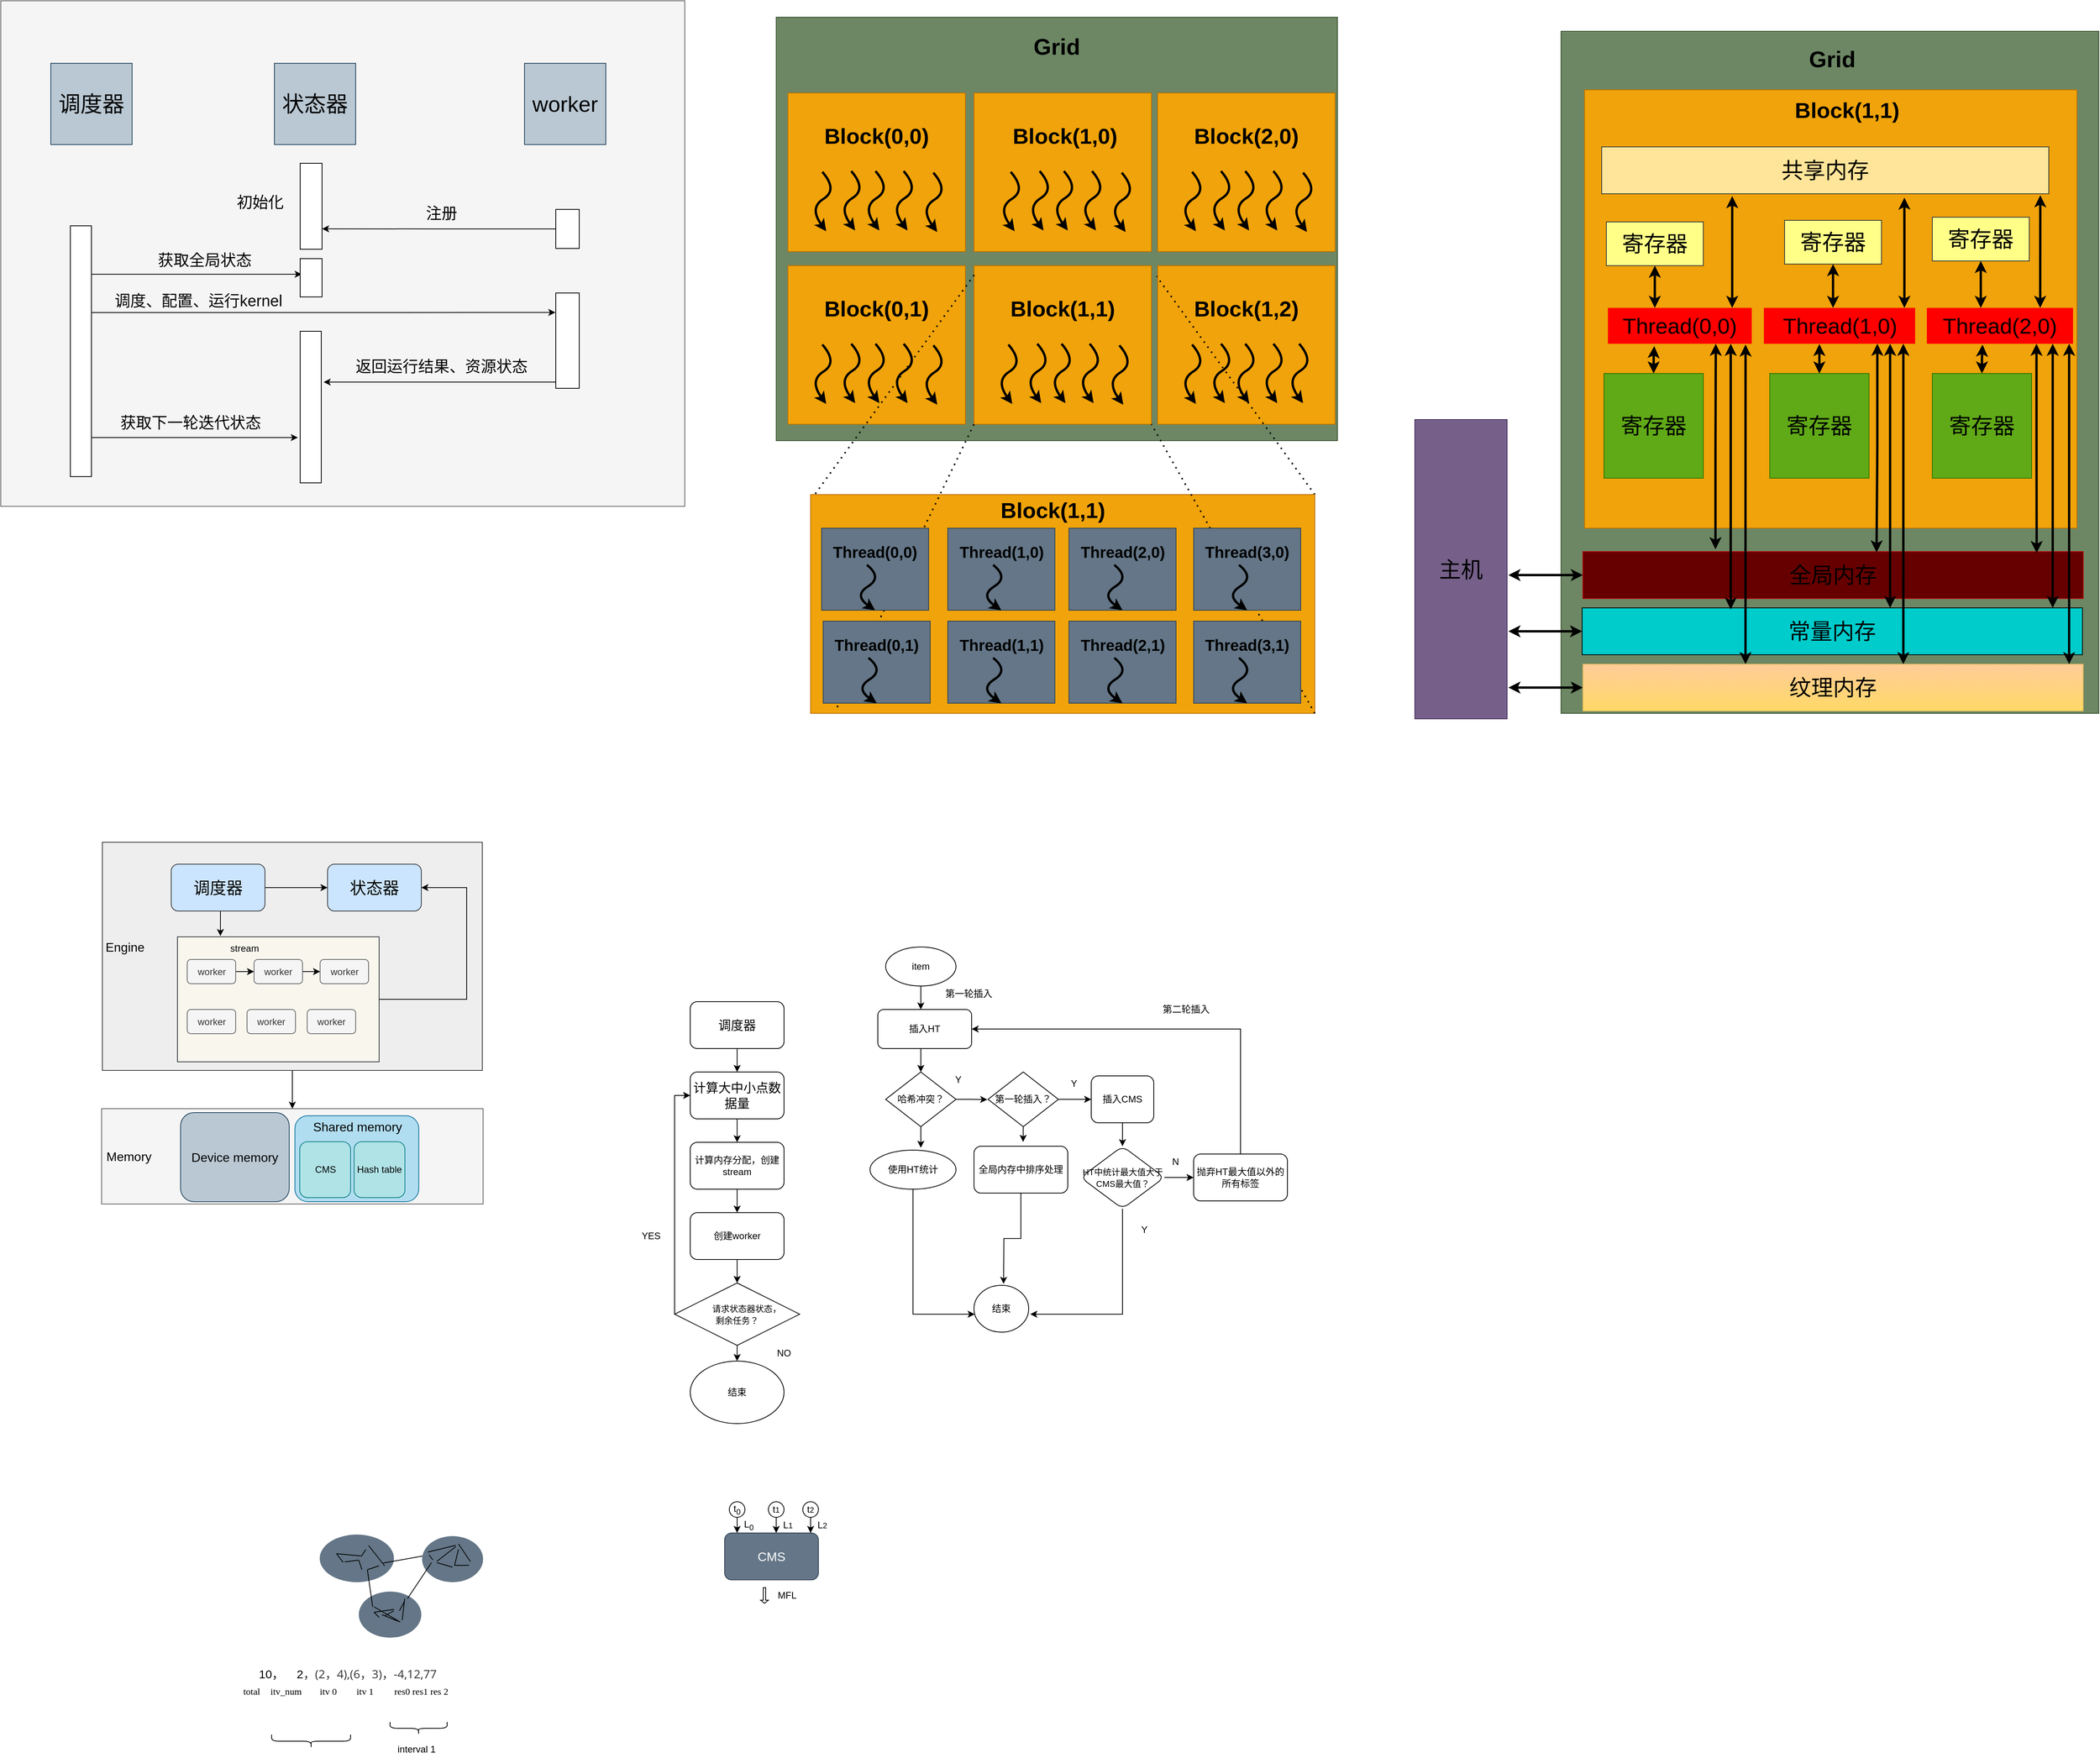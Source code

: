 <mxfile version="14.2.2" type="github">
  <diagram id="ElEE-zMoF9M7DW4CkVsI" name="Page-1">
    <mxGraphModel dx="3170" dy="2870" grid="0" gridSize="10" guides="1" tooltips="1" connect="1" arrows="0" fold="1" page="0" pageScale="1" pageWidth="827" pageHeight="1169" math="0" shadow="0">
      <root>
        <mxCell id="0" />
        <mxCell id="1" parent="0" />
        <mxCell id="Dh_F9QHYfQC5R3xI3WFD-2" style="edgeStyle=orthogonalEdgeStyle;rounded=0;orthogonalLoop=1;jettySize=auto;html=1;exitX=0.5;exitY=1;exitDx=0;exitDy=0;" parent="1" source="Dh_F9QHYfQC5R3xI3WFD-1" edge="1">
          <mxGeometry relative="1" as="geometry">
            <mxPoint x="310" y="170" as="targetPoint" />
          </mxGeometry>
        </mxCell>
        <mxCell id="Dh_F9QHYfQC5R3xI3WFD-1" value="&lt;font style=&quot;font-size: 16px&quot;&gt;调度器&lt;/font&gt;" style="rounded=1;whiteSpace=wrap;html=1;" parent="1" vertex="1">
          <mxGeometry x="250" y="80" width="120" height="60" as="geometry" />
        </mxCell>
        <mxCell id="Dh_F9QHYfQC5R3xI3WFD-4" style="edgeStyle=orthogonalEdgeStyle;rounded=0;orthogonalLoop=1;jettySize=auto;html=1;exitX=0.5;exitY=1;exitDx=0;exitDy=0;" parent="1" source="Dh_F9QHYfQC5R3xI3WFD-3" edge="1">
          <mxGeometry relative="1" as="geometry">
            <mxPoint x="310" y="260" as="targetPoint" />
          </mxGeometry>
        </mxCell>
        <mxCell id="Dh_F9QHYfQC5R3xI3WFD-3" value="&lt;font style=&quot;font-size: 16px&quot;&gt;计算大中小点数据量&lt;/font&gt;" style="rounded=1;whiteSpace=wrap;html=1;" parent="1" vertex="1">
          <mxGeometry x="250" y="170" width="120" height="60" as="geometry" />
        </mxCell>
        <mxCell id="Dh_F9QHYfQC5R3xI3WFD-6" style="edgeStyle=orthogonalEdgeStyle;rounded=0;orthogonalLoop=1;jettySize=auto;html=1;" parent="1" source="Dh_F9QHYfQC5R3xI3WFD-5" target="Dh_F9QHYfQC5R3xI3WFD-7" edge="1">
          <mxGeometry relative="1" as="geometry">
            <mxPoint x="310" y="360" as="targetPoint" />
          </mxGeometry>
        </mxCell>
        <mxCell id="Dh_F9QHYfQC5R3xI3WFD-5" value="计算内存分配，创建stream" style="rounded=1;whiteSpace=wrap;html=1;" parent="1" vertex="1">
          <mxGeometry x="250" y="260" width="120" height="60" as="geometry" />
        </mxCell>
        <mxCell id="Dh_F9QHYfQC5R3xI3WFD-8" style="edgeStyle=orthogonalEdgeStyle;rounded=0;orthogonalLoop=1;jettySize=auto;html=1;" parent="1" source="Dh_F9QHYfQC5R3xI3WFD-7" edge="1">
          <mxGeometry relative="1" as="geometry">
            <mxPoint x="310" y="440" as="targetPoint" />
          </mxGeometry>
        </mxCell>
        <mxCell id="Dh_F9QHYfQC5R3xI3WFD-7" value="创建worker" style="rounded=1;whiteSpace=wrap;html=1;" parent="1" vertex="1">
          <mxGeometry x="250" y="350" width="120" height="60" as="geometry" />
        </mxCell>
        <mxCell id="Dh_F9QHYfQC5R3xI3WFD-10" style="edgeStyle=orthogonalEdgeStyle;rounded=0;orthogonalLoop=1;jettySize=auto;html=1;entryX=0;entryY=0.5;entryDx=0;entryDy=0;exitX=0;exitY=0.5;exitDx=0;exitDy=0;" parent="1" source="Dh_F9QHYfQC5R3xI3WFD-9" target="Dh_F9QHYfQC5R3xI3WFD-3" edge="1">
          <mxGeometry relative="1" as="geometry">
            <mxPoint x="180" y="180" as="targetPoint" />
            <Array as="points">
              <mxPoint x="230" y="480" />
              <mxPoint x="230" y="200" />
            </Array>
          </mxGeometry>
        </mxCell>
        <mxCell id="Dh_F9QHYfQC5R3xI3WFD-12" style="edgeStyle=orthogonalEdgeStyle;rounded=0;orthogonalLoop=1;jettySize=auto;html=1;exitX=0.5;exitY=1;exitDx=0;exitDy=0;" parent="1" source="Dh_F9QHYfQC5R3xI3WFD-9" edge="1">
          <mxGeometry relative="1" as="geometry">
            <mxPoint x="310" y="540" as="targetPoint" />
          </mxGeometry>
        </mxCell>
        <mxCell id="Dh_F9QHYfQC5R3xI3WFD-9" value="&lt;font style=&quot;font-size: 11px&quot;&gt;&amp;nbsp; &amp;nbsp; &amp;nbsp; &amp;nbsp; 请求状态器状态，&lt;br&gt;剩余任务？&lt;/font&gt;" style="rhombus;whiteSpace=wrap;html=1;" parent="1" vertex="1">
          <mxGeometry x="230" y="440" width="160" height="80" as="geometry" />
        </mxCell>
        <mxCell id="Dh_F9QHYfQC5R3xI3WFD-11" value="YES" style="text;html=1;strokeColor=none;fillColor=none;align=center;verticalAlign=middle;whiteSpace=wrap;rounded=0;" parent="1" vertex="1">
          <mxGeometry x="180" y="370" width="40" height="20" as="geometry" />
        </mxCell>
        <mxCell id="Dh_F9QHYfQC5R3xI3WFD-13" value="结束" style="ellipse;whiteSpace=wrap;html=1;" parent="1" vertex="1">
          <mxGeometry x="250" y="540" width="120" height="80" as="geometry" />
        </mxCell>
        <mxCell id="Dh_F9QHYfQC5R3xI3WFD-16" value="NO" style="text;html=1;strokeColor=none;fillColor=none;align=center;verticalAlign=middle;whiteSpace=wrap;rounded=0;" parent="1" vertex="1">
          <mxGeometry x="350" y="520" width="40" height="20" as="geometry" />
        </mxCell>
        <mxCell id="Dh_F9QHYfQC5R3xI3WFD-17" value="&lt;font style=&quot;font-size: 16px&quot;&gt;CMS&lt;/font&gt;" style="rounded=1;whiteSpace=wrap;html=1;fillColor=#647687;strokeColor=#314354;fontColor=#ffffff;" parent="1" vertex="1">
          <mxGeometry x="294" y="760" width="120" height="60" as="geometry" />
        </mxCell>
        <mxCell id="Dh_F9QHYfQC5R3xI3WFD-22" value="" style="shape=singleArrow;direction=south;whiteSpace=wrap;html=1;" parent="1" vertex="1">
          <mxGeometry x="340" y="830" width="10" height="20" as="geometry" />
        </mxCell>
        <mxCell id="Dh_F9QHYfQC5R3xI3WFD-23" value="MFL" style="text;html=1;strokeColor=none;fillColor=none;align=center;verticalAlign=middle;whiteSpace=wrap;rounded=0;" parent="1" vertex="1">
          <mxGeometry x="354" y="830" width="40" height="20" as="geometry" />
        </mxCell>
        <mxCell id="Dh_F9QHYfQC5R3xI3WFD-25" style="edgeStyle=orthogonalEdgeStyle;rounded=0;orthogonalLoop=1;jettySize=auto;html=1;" parent="1" source="Dh_F9QHYfQC5R3xI3WFD-24" edge="1">
          <mxGeometry relative="1" as="geometry">
            <mxPoint x="310" y="760" as="targetPoint" />
          </mxGeometry>
        </mxCell>
        <mxCell id="Dh_F9QHYfQC5R3xI3WFD-24" value="t&lt;sub&gt;0&lt;/sub&gt;" style="ellipse;whiteSpace=wrap;html=1;" parent="1" vertex="1">
          <mxGeometry x="300" y="720" width="20" height="20" as="geometry" />
        </mxCell>
        <mxCell id="Dh_F9QHYfQC5R3xI3WFD-27" value="&lt;p&gt;L&lt;sub&gt;0&lt;/sub&gt;&lt;/p&gt;" style="text;html=1;strokeColor=none;fillColor=none;align=center;verticalAlign=middle;whiteSpace=wrap;rounded=0;" parent="1" vertex="1">
          <mxGeometry x="310" y="740" width="30" height="20" as="geometry" />
        </mxCell>
        <mxCell id="Dh_F9QHYfQC5R3xI3WFD-39" style="edgeStyle=orthogonalEdgeStyle;rounded=0;orthogonalLoop=1;jettySize=auto;html=1;" parent="1" source="Dh_F9QHYfQC5R3xI3WFD-40" edge="1">
          <mxGeometry relative="1" as="geometry">
            <mxPoint x="404" y="760" as="targetPoint" />
          </mxGeometry>
        </mxCell>
        <mxCell id="Dh_F9QHYfQC5R3xI3WFD-40" value="t&lt;span style=&quot;font-size: 10px&quot;&gt;2&lt;/span&gt;" style="ellipse;whiteSpace=wrap;html=1;" parent="1" vertex="1">
          <mxGeometry x="394" y="720" width="20" height="20" as="geometry" />
        </mxCell>
        <mxCell id="Dh_F9QHYfQC5R3xI3WFD-41" value="&lt;p&gt;L&lt;span style=&quot;font-size: 10px&quot;&gt;2&lt;/span&gt;&lt;/p&gt;" style="text;html=1;strokeColor=none;fillColor=none;align=center;verticalAlign=middle;whiteSpace=wrap;rounded=0;" parent="1" vertex="1">
          <mxGeometry x="404" y="740" width="30" height="20" as="geometry" />
        </mxCell>
        <mxCell id="Dh_F9QHYfQC5R3xI3WFD-42" style="edgeStyle=orthogonalEdgeStyle;rounded=0;orthogonalLoop=1;jettySize=auto;html=1;" parent="1" source="Dh_F9QHYfQC5R3xI3WFD-43" edge="1">
          <mxGeometry relative="1" as="geometry">
            <mxPoint x="360" y="760" as="targetPoint" />
          </mxGeometry>
        </mxCell>
        <mxCell id="Dh_F9QHYfQC5R3xI3WFD-43" value="t&lt;span style=&quot;font-size: 10px&quot;&gt;1&lt;/span&gt;" style="ellipse;whiteSpace=wrap;html=1;" parent="1" vertex="1">
          <mxGeometry x="350" y="720" width="20" height="20" as="geometry" />
        </mxCell>
        <mxCell id="Dh_F9QHYfQC5R3xI3WFD-44" value="&lt;p&gt;L&lt;span style=&quot;font-size: 10px&quot;&gt;1&lt;/span&gt;&lt;/p&gt;" style="text;html=1;strokeColor=none;fillColor=none;align=center;verticalAlign=middle;whiteSpace=wrap;rounded=0;" parent="1" vertex="1">
          <mxGeometry x="360" y="740" width="30" height="20" as="geometry" />
        </mxCell>
        <mxCell id="Dh_F9QHYfQC5R3xI3WFD-53" style="edgeStyle=orthogonalEdgeStyle;rounded=0;orthogonalLoop=1;jettySize=auto;html=1;" parent="1" source="Dh_F9QHYfQC5R3xI3WFD-50" target="Dh_F9QHYfQC5R3xI3WFD-55" edge="1">
          <mxGeometry relative="1" as="geometry">
            <mxPoint x="550" y="160" as="targetPoint" />
            <Array as="points">
              <mxPoint x="545" y="150" />
              <mxPoint x="545" y="150" />
            </Array>
          </mxGeometry>
        </mxCell>
        <mxCell id="Dh_F9QHYfQC5R3xI3WFD-50" value="插入HT" style="rounded=1;whiteSpace=wrap;html=1;" parent="1" vertex="1">
          <mxGeometry x="490" y="90" width="120" height="50" as="geometry" />
        </mxCell>
        <mxCell id="Dh_F9QHYfQC5R3xI3WFD-52" style="edgeStyle=orthogonalEdgeStyle;rounded=0;orthogonalLoop=1;jettySize=auto;html=1;entryX=0.458;entryY=0;entryDx=0;entryDy=0;entryPerimeter=0;" parent="1" source="Dh_F9QHYfQC5R3xI3WFD-51" target="Dh_F9QHYfQC5R3xI3WFD-50" edge="1">
          <mxGeometry relative="1" as="geometry" />
        </mxCell>
        <mxCell id="Dh_F9QHYfQC5R3xI3WFD-51" value="item" style="ellipse;whiteSpace=wrap;html=1;" parent="1" vertex="1">
          <mxGeometry x="500" y="10" width="90" height="50" as="geometry" />
        </mxCell>
        <mxCell id="Dh_F9QHYfQC5R3xI3WFD-80" style="edgeStyle=orthogonalEdgeStyle;rounded=0;orthogonalLoop=1;jettySize=auto;html=1;exitX=0.5;exitY=1;exitDx=0;exitDy=0;entryX=0.591;entryY=-0.06;entryDx=0;entryDy=0;entryPerimeter=0;" parent="1" source="Dh_F9QHYfQC5R3xI3WFD-55" target="Dh_F9QHYfQC5R3xI3WFD-60" edge="1">
          <mxGeometry relative="1" as="geometry" />
        </mxCell>
        <mxCell id="Dh_F9QHYfQC5R3xI3WFD-92" style="edgeStyle=orthogonalEdgeStyle;rounded=0;orthogonalLoop=1;jettySize=auto;html=1;exitX=1;exitY=0.5;exitDx=0;exitDy=0;" parent="1" source="Dh_F9QHYfQC5R3xI3WFD-55" edge="1">
          <mxGeometry relative="1" as="geometry">
            <mxPoint x="630" y="205.333" as="targetPoint" />
          </mxGeometry>
        </mxCell>
        <mxCell id="Dh_F9QHYfQC5R3xI3WFD-55" value="哈希冲突？" style="rhombus;whiteSpace=wrap;html=1;" parent="1" vertex="1">
          <mxGeometry x="500" y="170" width="90" height="70" as="geometry" />
        </mxCell>
        <mxCell id="Dh_F9QHYfQC5R3xI3WFD-62" value="" style="edgeStyle=orthogonalEdgeStyle;rounded=0;orthogonalLoop=1;jettySize=auto;html=1;" parent="1" source="Dh_F9QHYfQC5R3xI3WFD-59" target="Dh_F9QHYfQC5R3xI3WFD-61" edge="1">
          <mxGeometry relative="1" as="geometry" />
        </mxCell>
        <mxCell id="Dh_F9QHYfQC5R3xI3WFD-59" value="插入CMS" style="rounded=1;whiteSpace=wrap;html=1;" parent="1" vertex="1">
          <mxGeometry x="763" y="175" width="80" height="60" as="geometry" />
        </mxCell>
        <mxCell id="Dh_F9QHYfQC5R3xI3WFD-76" style="edgeStyle=orthogonalEdgeStyle;rounded=0;orthogonalLoop=1;jettySize=auto;html=1;exitX=0.5;exitY=1;exitDx=0;exitDy=0;entryX=0.014;entryY=0.617;entryDx=0;entryDy=0;entryPerimeter=0;" parent="1" source="Dh_F9QHYfQC5R3xI3WFD-60" target="Dh_F9QHYfQC5R3xI3WFD-75" edge="1">
          <mxGeometry relative="1" as="geometry">
            <mxPoint x="550" y="400" as="targetPoint" />
          </mxGeometry>
        </mxCell>
        <mxCell id="Dh_F9QHYfQC5R3xI3WFD-60" value="使用HT统计" style="ellipse;whiteSpace=wrap;html=1;" parent="1" vertex="1">
          <mxGeometry x="480" y="270" width="110" height="50" as="geometry" />
        </mxCell>
        <mxCell id="Dh_F9QHYfQC5R3xI3WFD-84" style="edgeStyle=orthogonalEdgeStyle;rounded=0;orthogonalLoop=1;jettySize=auto;html=1;exitX=0.5;exitY=1;exitDx=0;exitDy=0;" parent="1" source="Dh_F9QHYfQC5R3xI3WFD-61" edge="1">
          <mxGeometry relative="1" as="geometry">
            <mxPoint x="685" y="480" as="targetPoint" />
            <Array as="points">
              <mxPoint x="803" y="480" />
            </Array>
          </mxGeometry>
        </mxCell>
        <mxCell id="Dh_F9QHYfQC5R3xI3WFD-96" style="edgeStyle=orthogonalEdgeStyle;rounded=0;orthogonalLoop=1;jettySize=auto;html=1;exitX=1;exitY=0.5;exitDx=0;exitDy=0;" parent="1" source="Dh_F9QHYfQC5R3xI3WFD-61" target="Dh_F9QHYfQC5R3xI3WFD-66" edge="1">
          <mxGeometry relative="1" as="geometry" />
        </mxCell>
        <mxCell id="Dh_F9QHYfQC5R3xI3WFD-61" value="&lt;font style=&quot;font-size: 11px&quot;&gt;HT中统计最大值大于CMS最大值？&lt;/font&gt;" style="rhombus;whiteSpace=wrap;html=1;rounded=1;" parent="1" vertex="1">
          <mxGeometry x="749.5" y="265" width="107" height="80" as="geometry" />
        </mxCell>
        <mxCell id="Dh_F9QHYfQC5R3xI3WFD-90" style="edgeStyle=orthogonalEdgeStyle;rounded=0;orthogonalLoop=1;jettySize=auto;html=1;entryX=1;entryY=0.5;entryDx=0;entryDy=0;" parent="1" source="Dh_F9QHYfQC5R3xI3WFD-66" target="Dh_F9QHYfQC5R3xI3WFD-50" edge="1">
          <mxGeometry relative="1" as="geometry">
            <Array as="points">
              <mxPoint x="954" y="115" />
            </Array>
          </mxGeometry>
        </mxCell>
        <mxCell id="Dh_F9QHYfQC5R3xI3WFD-66" value="抛弃HT最大值以外的所有标签" style="rounded=1;whiteSpace=wrap;html=1;" parent="1" vertex="1">
          <mxGeometry x="894" y="274.996" width="120" height="60" as="geometry" />
        </mxCell>
        <mxCell id="Dh_F9QHYfQC5R3xI3WFD-97" style="edgeStyle=orthogonalEdgeStyle;rounded=0;orthogonalLoop=1;jettySize=auto;html=1;exitX=0.5;exitY=1;exitDx=0;exitDy=0;" parent="1" source="Dh_F9QHYfQC5R3xI3WFD-74" edge="1">
          <mxGeometry relative="1" as="geometry">
            <mxPoint x="650.833" y="441.167" as="targetPoint" />
          </mxGeometry>
        </mxCell>
        <mxCell id="Dh_F9QHYfQC5R3xI3WFD-74" value="全局内存中排序处理" style="rounded=1;whiteSpace=wrap;html=1;" parent="1" vertex="1">
          <mxGeometry x="613" y="265" width="120" height="60" as="geometry" />
        </mxCell>
        <mxCell id="Dh_F9QHYfQC5R3xI3WFD-75" value="结束" style="ellipse;whiteSpace=wrap;html=1;" parent="1" vertex="1">
          <mxGeometry x="613" y="443" width="70" height="60" as="geometry" />
        </mxCell>
        <mxCell id="Dh_F9QHYfQC5R3xI3WFD-77" value="第二轮插入" style="text;html=1;strokeColor=none;fillColor=none;align=center;verticalAlign=middle;whiteSpace=wrap;rounded=0;" parent="1" vertex="1">
          <mxGeometry x="848" y="80" width="73" height="20" as="geometry" />
        </mxCell>
        <mxCell id="Dh_F9QHYfQC5R3xI3WFD-78" value="第一轮插入" style="text;html=1;strokeColor=none;fillColor=none;align=center;verticalAlign=middle;whiteSpace=wrap;rounded=0;" parent="1" vertex="1">
          <mxGeometry x="570" y="60" width="73" height="20" as="geometry" />
        </mxCell>
        <mxCell id="Dh_F9QHYfQC5R3xI3WFD-85" value="Y" style="text;html=1;strokeColor=none;fillColor=none;align=center;verticalAlign=middle;whiteSpace=wrap;rounded=0;" parent="1" vertex="1">
          <mxGeometry x="573" y="170" width="40" height="20" as="geometry" />
        </mxCell>
        <mxCell id="Dh_F9QHYfQC5R3xI3WFD-86" value="Y" style="text;html=1;strokeColor=none;fillColor=none;align=center;verticalAlign=middle;whiteSpace=wrap;rounded=0;" parent="1" vertex="1">
          <mxGeometry x="721" y="175" width="40" height="20" as="geometry" />
        </mxCell>
        <mxCell id="Dh_F9QHYfQC5R3xI3WFD-87" value="N" style="text;html=1;strokeColor=none;fillColor=none;align=center;verticalAlign=middle;whiteSpace=wrap;rounded=0;" parent="1" vertex="1">
          <mxGeometry x="851" y="275" width="40" height="20" as="geometry" />
        </mxCell>
        <mxCell id="Dh_F9QHYfQC5R3xI3WFD-93" style="edgeStyle=orthogonalEdgeStyle;rounded=0;orthogonalLoop=1;jettySize=auto;html=1;exitX=0.5;exitY=1;exitDx=0;exitDy=0;" parent="1" source="Dh_F9QHYfQC5R3xI3WFD-89" edge="1">
          <mxGeometry relative="1" as="geometry">
            <mxPoint x="675.833" y="259.5" as="targetPoint" />
          </mxGeometry>
        </mxCell>
        <mxCell id="Dh_F9QHYfQC5R3xI3WFD-94" style="edgeStyle=orthogonalEdgeStyle;rounded=0;orthogonalLoop=1;jettySize=auto;html=1;entryX=0;entryY=0.5;entryDx=0;entryDy=0;" parent="1" source="Dh_F9QHYfQC5R3xI3WFD-89" target="Dh_F9QHYfQC5R3xI3WFD-59" edge="1">
          <mxGeometry relative="1" as="geometry" />
        </mxCell>
        <mxCell id="Dh_F9QHYfQC5R3xI3WFD-89" value="第一轮插入？" style="rhombus;whiteSpace=wrap;html=1;" parent="1" vertex="1">
          <mxGeometry x="631" y="170" width="90" height="70" as="geometry" />
        </mxCell>
        <mxCell id="Dh_F9QHYfQC5R3xI3WFD-95" value="Y" style="text;html=1;strokeColor=none;fillColor=none;align=center;verticalAlign=middle;whiteSpace=wrap;rounded=0;" parent="1" vertex="1">
          <mxGeometry x="811" y="362" width="40" height="20" as="geometry" />
        </mxCell>
        <mxCell id="Dh_F9QHYfQC5R3xI3WFD-99" value="" style="ellipse;whiteSpace=wrap;html=1;fillColor=#647687;fontColor=#ffffff;strokeColor=none;" parent="1" vertex="1">
          <mxGeometry x="-224" y="762" width="95" height="61" as="geometry" />
        </mxCell>
        <mxCell id="Dh_F9QHYfQC5R3xI3WFD-147" style="edgeStyle=none;rounded=0;orthogonalLoop=1;jettySize=auto;html=1;exitX=0.5;exitY=0;exitDx=0;exitDy=0;startArrow=none;startFill=0;endArrow=none;endFill=0;strokeColor=#000000;" parent="1" source="Dh_F9QHYfQC5R3xI3WFD-100" edge="1">
          <mxGeometry relative="1" as="geometry">
            <mxPoint x="-194.143" y="797.429" as="targetPoint" />
          </mxGeometry>
        </mxCell>
        <mxCell id="Dh_F9QHYfQC5R3xI3WFD-148" style="edgeStyle=none;rounded=0;orthogonalLoop=1;jettySize=auto;html=1;exitX=0.5;exitY=0;exitDx=0;exitDy=0;entryX=0.5;entryY=0;entryDx=0;entryDy=0;startArrow=none;startFill=0;endArrow=none;endFill=0;strokeColor=#000000;" parent="1" source="Dh_F9QHYfQC5R3xI3WFD-100" target="Dh_F9QHYfQC5R3xI3WFD-132" edge="1">
          <mxGeometry relative="1" as="geometry" />
        </mxCell>
        <mxCell id="Dh_F9QHYfQC5R3xI3WFD-100" value="" style="shape=image;html=1;verticalAlign=top;verticalLabelPosition=bottom;labelBackgroundColor=#ffffff;imageAspect=0;aspect=fixed;image=https://cdn4.iconfinder.com/data/icons/essential-app-2/16/record-round-circle-dot-128.png;strokeColor=#000000;" parent="1" vertex="1">
          <mxGeometry x="-206" y="786.5" width="7" height="7" as="geometry" />
        </mxCell>
        <mxCell id="Dh_F9QHYfQC5R3xI3WFD-145" style="edgeStyle=none;rounded=0;orthogonalLoop=1;jettySize=auto;html=1;exitX=0;exitY=0.5;exitDx=0;exitDy=0;entryX=0;entryY=0.75;entryDx=0;entryDy=0;startArrow=none;startFill=0;endArrow=none;endFill=0;strokeColor=#000000;" parent="1" source="Dh_F9QHYfQC5R3xI3WFD-103" target="Dh_F9QHYfQC5R3xI3WFD-132" edge="1">
          <mxGeometry relative="1" as="geometry" />
        </mxCell>
        <mxCell id="Dh_F9QHYfQC5R3xI3WFD-101" value="" style="shape=image;html=1;verticalAlign=top;verticalLabelPosition=bottom;labelBackgroundColor=#ffffff;imageAspect=0;aspect=fixed;image=https://cdn4.iconfinder.com/data/icons/essential-app-2/16/record-round-circle-dot-128.png;strokeColor=#000000;" parent="1" vertex="1">
          <mxGeometry x="-196" y="796.5" width="7" height="7" as="geometry" />
        </mxCell>
        <mxCell id="Dh_F9QHYfQC5R3xI3WFD-142" style="orthogonalLoop=1;jettySize=auto;html=1;exitX=0.5;exitY=0;exitDx=0;exitDy=0;entryX=1;entryY=0.5;entryDx=0;entryDy=0;strokeColor=#000000;rounded=0;startArrow=none;startFill=0;endArrow=none;endFill=0;" parent="1" source="Dh_F9QHYfQC5R3xI3WFD-102" target="Dh_F9QHYfQC5R3xI3WFD-104" edge="1">
          <mxGeometry relative="1" as="geometry" />
        </mxCell>
        <mxCell id="Dh_F9QHYfQC5R3xI3WFD-144" style="edgeStyle=none;rounded=0;orthogonalLoop=1;jettySize=auto;html=1;exitX=0;exitY=0.75;exitDx=0;exitDy=0;entryX=0.5;entryY=0;entryDx=0;entryDy=0;startArrow=none;startFill=0;endArrow=none;endFill=0;strokeColor=#000000;" parent="1" source="Dh_F9QHYfQC5R3xI3WFD-102" target="Dh_F9QHYfQC5R3xI3WFD-132" edge="1">
          <mxGeometry relative="1" as="geometry" />
        </mxCell>
        <mxCell id="Dh_F9QHYfQC5R3xI3WFD-102" value="" style="shape=image;html=1;verticalAlign=top;verticalLabelPosition=bottom;labelBackgroundColor=#ffffff;imageAspect=0;aspect=fixed;image=https://cdn4.iconfinder.com/data/icons/essential-app-2/16/record-round-circle-dot-128.png;strokeColor=#000000;" parent="1" vertex="1">
          <mxGeometry x="-165" y="776" width="7" height="7" as="geometry" />
        </mxCell>
        <mxCell id="Dh_F9QHYfQC5R3xI3WFD-103" value="" style="shape=image;html=1;verticalAlign=top;verticalLabelPosition=bottom;labelBackgroundColor=#ffffff;imageAspect=0;aspect=fixed;image=https://cdn4.iconfinder.com/data/icons/essential-app-2/16/record-round-circle-dot-128.png;strokeColor=#000000;" parent="1" vertex="1">
          <mxGeometry x="-170" y="803.5" width="7" height="7" as="geometry" />
        </mxCell>
        <mxCell id="Dh_F9QHYfQC5R3xI3WFD-143" style="edgeStyle=none;rounded=0;orthogonalLoop=1;jettySize=auto;html=1;exitX=0;exitY=0.5;exitDx=0;exitDy=0;entryX=1;entryY=0.5;entryDx=0;entryDy=0;startArrow=none;startFill=0;endArrow=none;endFill=0;strokeColor=#000000;" parent="1" source="Dh_F9QHYfQC5R3xI3WFD-104" target="Dh_F9QHYfQC5R3xI3WFD-103" edge="1">
          <mxGeometry relative="1" as="geometry" />
        </mxCell>
        <mxCell id="Dh_F9QHYfQC5R3xI3WFD-149" style="edgeStyle=none;rounded=0;orthogonalLoop=1;jettySize=auto;html=1;exitX=0.75;exitY=0;exitDx=0;exitDy=0;entryX=1;entryY=0.5;entryDx=0;entryDy=0;startArrow=none;startFill=0;endArrow=none;endFill=0;strokeColor=#000000;entryPerimeter=0;" parent="1" source="Dh_F9QHYfQC5R3xI3WFD-104" target="Dh_F9QHYfQC5R3xI3WFD-121" edge="1">
          <mxGeometry relative="1" as="geometry" />
        </mxCell>
        <mxCell id="Dh_F9QHYfQC5R3xI3WFD-104" value="" style="shape=image;html=1;verticalAlign=top;verticalLabelPosition=bottom;labelBackgroundColor=#ffffff;imageAspect=0;aspect=fixed;image=https://cdn4.iconfinder.com/data/icons/essential-app-2/16/record-round-circle-dot-128.png;strokeColor=#000000;" parent="1" vertex="1">
          <mxGeometry x="-148" y="798.5" width="7" height="7" as="geometry" />
        </mxCell>
        <mxCell id="Dh_F9QHYfQC5R3xI3WFD-120" value="" style="ellipse;whiteSpace=wrap;html=1;fillColor=#647687;fontColor=#ffffff;strokeColor=none;" parent="1" vertex="1">
          <mxGeometry x="-93" y="764" width="78" height="59" as="geometry" />
        </mxCell>
        <mxCell id="Dh_F9QHYfQC5R3xI3WFD-150" style="edgeStyle=none;rounded=0;orthogonalLoop=1;jettySize=auto;html=1;exitX=1;exitY=0.5;exitDx=0;exitDy=0;entryX=0.25;entryY=0;entryDx=0;entryDy=0;startArrow=none;startFill=0;endArrow=none;endFill=0;strokeColor=#000000;" parent="1" source="Dh_F9QHYfQC5R3xI3WFD-121" target="Dh_F9QHYfQC5R3xI3WFD-122" edge="1">
          <mxGeometry relative="1" as="geometry" />
        </mxCell>
        <mxCell id="Dh_F9QHYfQC5R3xI3WFD-156" style="edgeStyle=none;rounded=0;orthogonalLoop=1;jettySize=auto;html=1;exitX=0.75;exitY=0;exitDx=0;exitDy=0;entryX=0;entryY=0.25;entryDx=0;entryDy=0;startArrow=none;startFill=0;endArrow=none;endFill=0;strokeColor=#000000;" parent="1" source="Dh_F9QHYfQC5R3xI3WFD-121" target="Dh_F9QHYfQC5R3xI3WFD-123" edge="1">
          <mxGeometry relative="1" as="geometry" />
        </mxCell>
        <mxCell id="Dh_F9QHYfQC5R3xI3WFD-121" value="" style="shape=image;html=1;verticalAlign=top;verticalLabelPosition=bottom;labelBackgroundColor=#ffffff;imageAspect=0;aspect=fixed;image=https://cdn4.iconfinder.com/data/icons/essential-app-2/16/record-round-circle-dot-128.png;strokeColor=#000000;" parent="1" vertex="1">
          <mxGeometry x="-91" y="784.5" width="7" height="7" as="geometry" />
        </mxCell>
        <mxCell id="Dh_F9QHYfQC5R3xI3WFD-151" style="edgeStyle=none;rounded=0;orthogonalLoop=1;jettySize=auto;html=1;exitX=1;exitY=0.25;exitDx=0;exitDy=0;entryX=0;entryY=0.5;entryDx=0;entryDy=0;startArrow=none;startFill=0;endArrow=none;endFill=0;strokeColor=#000000;" parent="1" source="Dh_F9QHYfQC5R3xI3WFD-122" target="Dh_F9QHYfQC5R3xI3WFD-123" edge="1">
          <mxGeometry relative="1" as="geometry" />
        </mxCell>
        <mxCell id="Dh_F9QHYfQC5R3xI3WFD-155" style="edgeStyle=none;rounded=0;orthogonalLoop=1;jettySize=auto;html=1;exitX=1;exitY=0.5;exitDx=0;exitDy=0;startArrow=none;startFill=0;endArrow=none;endFill=0;strokeColor=#000000;" parent="1" source="Dh_F9QHYfQC5R3xI3WFD-122" edge="1">
          <mxGeometry relative="1" as="geometry">
            <mxPoint x="-54.143" y="803.714" as="targetPoint" />
          </mxGeometry>
        </mxCell>
        <mxCell id="Dh_F9QHYfQC5R3xI3WFD-122" value="" style="shape=image;html=1;verticalAlign=top;verticalLabelPosition=bottom;labelBackgroundColor=#ffffff;imageAspect=0;aspect=fixed;image=https://cdn4.iconfinder.com/data/icons/essential-app-2/16/record-round-circle-dot-128.png;strokeColor=#000000;" parent="1" vertex="1">
          <mxGeometry x="-81" y="794.5" width="7" height="7" as="geometry" />
        </mxCell>
        <mxCell id="Dh_F9QHYfQC5R3xI3WFD-152" style="edgeStyle=none;rounded=0;orthogonalLoop=1;jettySize=auto;html=1;exitX=0.5;exitY=1;exitDx=0;exitDy=0;entryX=0.5;entryY=0;entryDx=0;entryDy=0;startArrow=none;startFill=0;endArrow=none;endFill=0;strokeColor=#000000;" parent="1" source="Dh_F9QHYfQC5R3xI3WFD-123" target="Dh_F9QHYfQC5R3xI3WFD-124" edge="1">
          <mxGeometry relative="1" as="geometry" />
        </mxCell>
        <mxCell id="Dh_F9QHYfQC5R3xI3WFD-153" style="edgeStyle=none;rounded=0;orthogonalLoop=1;jettySize=auto;html=1;exitX=0.5;exitY=0;exitDx=0;exitDy=0;entryX=0.25;entryY=0;entryDx=0;entryDy=0;startArrow=none;startFill=0;endArrow=none;endFill=0;strokeColor=#000000;" parent="1" source="Dh_F9QHYfQC5R3xI3WFD-123" target="Dh_F9QHYfQC5R3xI3WFD-125" edge="1">
          <mxGeometry relative="1" as="geometry" />
        </mxCell>
        <mxCell id="Dh_F9QHYfQC5R3xI3WFD-123" value="" style="shape=image;html=1;verticalAlign=top;verticalLabelPosition=bottom;labelBackgroundColor=#ffffff;imageAspect=0;aspect=fixed;image=https://cdn4.iconfinder.com/data/icons/essential-app-2/16/record-round-circle-dot-128.png;strokeColor=#000000;" parent="1" vertex="1">
          <mxGeometry x="-50" y="774" width="7" height="7" as="geometry" />
        </mxCell>
        <mxCell id="Dh_F9QHYfQC5R3xI3WFD-154" style="edgeStyle=none;rounded=0;orthogonalLoop=1;jettySize=auto;html=1;exitX=0.5;exitY=0;exitDx=0;exitDy=0;startArrow=none;startFill=0;endArrow=none;endFill=0;strokeColor=#000000;" parent="1" source="Dh_F9QHYfQC5R3xI3WFD-124" edge="1">
          <mxGeometry relative="1" as="geometry">
            <mxPoint x="-33" y="801.429" as="targetPoint" />
          </mxGeometry>
        </mxCell>
        <mxCell id="Dh_F9QHYfQC5R3xI3WFD-124" value="" style="shape=image;html=1;verticalAlign=top;verticalLabelPosition=bottom;labelBackgroundColor=#ffffff;imageAspect=0;aspect=fixed;image=https://cdn4.iconfinder.com/data/icons/essential-app-2/16/record-round-circle-dot-128.png;strokeColor=#000000;" parent="1" vertex="1">
          <mxGeometry x="-55" y="801.5" width="7" height="7" as="geometry" />
        </mxCell>
        <mxCell id="Dh_F9QHYfQC5R3xI3WFD-125" value="" style="shape=image;html=1;verticalAlign=top;verticalLabelPosition=bottom;labelBackgroundColor=#ffffff;imageAspect=0;aspect=fixed;image=https://cdn4.iconfinder.com/data/icons/essential-app-2/16/record-round-circle-dot-128.png;strokeColor=#000000;" parent="1" vertex="1">
          <mxGeometry x="-33" y="796.5" width="7" height="7" as="geometry" />
        </mxCell>
        <mxCell id="Dh_F9QHYfQC5R3xI3WFD-126" value="" style="ellipse;whiteSpace=wrap;html=1;fillColor=#647687;fontColor=#ffffff;strokeColor=none;" parent="1" vertex="1">
          <mxGeometry x="-174" y="835" width="80" height="59" as="geometry" />
        </mxCell>
        <mxCell id="Dh_F9QHYfQC5R3xI3WFD-160" style="edgeStyle=none;rounded=0;orthogonalLoop=1;jettySize=auto;html=1;exitX=0.5;exitY=0;exitDx=0;exitDy=0;entryX=0.5;entryY=0;entryDx=0;entryDy=0;startArrow=none;startFill=0;endArrow=none;endFill=0;strokeColor=#000000;" parent="1" source="Dh_F9QHYfQC5R3xI3WFD-127" target="Dh_F9QHYfQC5R3xI3WFD-128" edge="1">
          <mxGeometry relative="1" as="geometry">
            <Array as="points">
              <mxPoint x="-121" y="874" />
            </Array>
          </mxGeometry>
        </mxCell>
        <mxCell id="Dh_F9QHYfQC5R3xI3WFD-161" style="edgeStyle=none;rounded=0;orthogonalLoop=1;jettySize=auto;html=1;exitX=0.5;exitY=1;exitDx=0;exitDy=0;entryX=0;entryY=0.25;entryDx=0;entryDy=0;startArrow=none;startFill=0;endArrow=none;endFill=0;strokeColor=#000000;" parent="1" source="Dh_F9QHYfQC5R3xI3WFD-127" target="Dh_F9QHYfQC5R3xI3WFD-131" edge="1">
          <mxGeometry relative="1" as="geometry" />
        </mxCell>
        <mxCell id="Dh_F9QHYfQC5R3xI3WFD-162" style="edgeStyle=none;rounded=0;orthogonalLoop=1;jettySize=auto;html=1;exitX=0.5;exitY=1;exitDx=0;exitDy=0;entryX=0;entryY=0.5;entryDx=0;entryDy=0;startArrow=none;startFill=0;endArrow=none;endFill=0;strokeColor=#000000;" parent="1" source="Dh_F9QHYfQC5R3xI3WFD-127" target="Dh_F9QHYfQC5R3xI3WFD-128" edge="1">
          <mxGeometry relative="1" as="geometry" />
        </mxCell>
        <mxCell id="Dh_F9QHYfQC5R3xI3WFD-166" style="edgeStyle=none;rounded=0;orthogonalLoop=1;jettySize=auto;html=1;exitX=0.25;exitY=0;exitDx=0;exitDy=0;entryX=1;entryY=0.5;entryDx=0;entryDy=0;startArrow=none;startFill=0;endArrow=none;endFill=0;strokeColor=#000000;" parent="1" source="Dh_F9QHYfQC5R3xI3WFD-127" target="Dh_F9QHYfQC5R3xI3WFD-103" edge="1">
          <mxGeometry relative="1" as="geometry" />
        </mxCell>
        <mxCell id="Dh_F9QHYfQC5R3xI3WFD-127" value="" style="shape=image;html=1;verticalAlign=top;verticalLabelPosition=bottom;labelBackgroundColor=#ffffff;imageAspect=0;aspect=fixed;image=https://cdn4.iconfinder.com/data/icons/essential-app-2/16/record-round-circle-dot-128.png;strokeColor=#000000;" parent="1" vertex="1">
          <mxGeometry x="-158" y="854.5" width="7" height="7" as="geometry" />
        </mxCell>
        <mxCell id="Dh_F9QHYfQC5R3xI3WFD-128" value="" style="shape=image;html=1;verticalAlign=top;verticalLabelPosition=bottom;labelBackgroundColor=#ffffff;imageAspect=0;aspect=fixed;image=https://cdn4.iconfinder.com/data/icons/essential-app-2/16/record-round-circle-dot-128.png;strokeColor=#000000;" parent="1" vertex="1">
          <mxGeometry x="-148" y="864.5" width="7" height="7" as="geometry" />
        </mxCell>
        <mxCell id="Dh_F9QHYfQC5R3xI3WFD-158" style="edgeStyle=none;rounded=0;orthogonalLoop=1;jettySize=auto;html=1;exitX=0.75;exitY=0;exitDx=0;exitDy=0;entryX=0;entryY=0.5;entryDx=0;entryDy=0;startArrow=none;startFill=0;endArrow=none;endFill=0;strokeColor=#000000;" parent="1" source="Dh_F9QHYfQC5R3xI3WFD-129" target="Dh_F9QHYfQC5R3xI3WFD-122" edge="1">
          <mxGeometry relative="1" as="geometry" />
        </mxCell>
        <mxCell id="Dh_F9QHYfQC5R3xI3WFD-129" value="" style="shape=image;html=1;verticalAlign=top;verticalLabelPosition=bottom;labelBackgroundColor=#ffffff;imageAspect=0;aspect=fixed;image=https://cdn4.iconfinder.com/data/icons/essential-app-2/16/record-round-circle-dot-128.png;strokeColor=#000000;" parent="1" vertex="1">
          <mxGeometry x="-117" y="844" width="7" height="7" as="geometry" />
        </mxCell>
        <mxCell id="Dh_F9QHYfQC5R3xI3WFD-130" value="" style="shape=image;html=1;verticalAlign=top;verticalLabelPosition=bottom;labelBackgroundColor=#ffffff;imageAspect=0;aspect=fixed;image=https://cdn4.iconfinder.com/data/icons/essential-app-2/16/record-round-circle-dot-128.png;strokeColor=#000000;" parent="1" vertex="1">
          <mxGeometry x="-122" y="871.5" width="7" height="7" as="geometry" />
        </mxCell>
        <mxCell id="Dh_F9QHYfQC5R3xI3WFD-159" style="edgeStyle=none;rounded=0;orthogonalLoop=1;jettySize=auto;html=1;exitX=0.25;exitY=0;exitDx=0;exitDy=0;entryX=0.5;entryY=0;entryDx=0;entryDy=0;startArrow=none;startFill=0;endArrow=none;endFill=0;strokeColor=#000000;" parent="1" source="Dh_F9QHYfQC5R3xI3WFD-129" target="Dh_F9QHYfQC5R3xI3WFD-130" edge="1">
          <mxGeometry relative="1" as="geometry" />
        </mxCell>
        <mxCell id="Dh_F9QHYfQC5R3xI3WFD-163" style="edgeStyle=none;rounded=0;orthogonalLoop=1;jettySize=auto;html=1;exitX=1;exitY=0.5;exitDx=0;exitDy=0;startArrow=none;startFill=0;endArrow=none;endFill=0;strokeColor=#000000;" parent="1" source="Dh_F9QHYfQC5R3xI3WFD-131" edge="1">
          <mxGeometry relative="1" as="geometry">
            <mxPoint x="-115.286" y="847.143" as="targetPoint" />
          </mxGeometry>
        </mxCell>
        <mxCell id="Dh_F9QHYfQC5R3xI3WFD-164" style="edgeStyle=none;rounded=0;orthogonalLoop=1;jettySize=auto;html=1;exitX=0;exitY=0.5;exitDx=0;exitDy=0;entryX=1;entryY=0.25;entryDx=0;entryDy=0;startArrow=none;startFill=0;endArrow=none;endFill=0;strokeColor=#000000;" parent="1" source="Dh_F9QHYfQC5R3xI3WFD-131" target="Dh_F9QHYfQC5R3xI3WFD-128" edge="1">
          <mxGeometry relative="1" as="geometry" />
        </mxCell>
        <mxCell id="Dh_F9QHYfQC5R3xI3WFD-131" value="" style="shape=image;html=1;verticalAlign=top;verticalLabelPosition=bottom;labelBackgroundColor=#ffffff;imageAspect=0;aspect=fixed;image=https://cdn4.iconfinder.com/data/icons/essential-app-2/16/record-round-circle-dot-128.png;strokeColor=#000000;" parent="1" vertex="1">
          <mxGeometry x="-129" y="856" width="7" height="7" as="geometry" />
        </mxCell>
        <mxCell id="Dh_F9QHYfQC5R3xI3WFD-146" style="edgeStyle=none;rounded=0;orthogonalLoop=1;jettySize=auto;html=1;exitX=0;exitY=0.75;exitDx=0;exitDy=0;entryX=0.5;entryY=0;entryDx=0;entryDy=0;startArrow=none;startFill=0;endArrow=none;endFill=0;strokeColor=#000000;" parent="1" source="Dh_F9QHYfQC5R3xI3WFD-132" target="Dh_F9QHYfQC5R3xI3WFD-101" edge="1">
          <mxGeometry relative="1" as="geometry">
            <Array as="points">
              <mxPoint x="-192" y="797" />
            </Array>
          </mxGeometry>
        </mxCell>
        <mxCell id="Dh_F9QHYfQC5R3xI3WFD-132" value="" style="shape=image;html=1;verticalAlign=top;verticalLabelPosition=bottom;labelBackgroundColor=#ffffff;imageAspect=0;aspect=fixed;image=https://cdn4.iconfinder.com/data/icons/essential-app-2/16/record-round-circle-dot-128.png;strokeColor=#000000;" parent="1" vertex="1">
          <mxGeometry x="-174" y="789.5" width="7" height="7" as="geometry" />
        </mxCell>
        <mxCell id="Dh_F9QHYfQC5R3xI3WFD-167" value="&lt;font style=&quot;font-size: 15px&quot;&gt;10，&amp;nbsp; &amp;nbsp; 2&lt;span style=&quot;color: rgb(51 , 51 , 51) ; font-family: &amp;#34;open sans&amp;#34; , &amp;#34;clear sans&amp;#34; , &amp;#34;helvetica neue&amp;#34; , &amp;#34;helvetica&amp;#34; , &amp;#34;arial&amp;#34; , sans-serif&quot;&gt;，(2，4),(6，3)，-4,12,77&lt;/span&gt;&lt;/font&gt;" style="text;html=1;strokeColor=none;fillColor=none;align=center;verticalAlign=middle;whiteSpace=wrap;rounded=0;" parent="1" vertex="1">
          <mxGeometry x="-376" y="930" width="376" height="20" as="geometry" />
        </mxCell>
        <mxCell id="Dh_F9QHYfQC5R3xI3WFD-168" value="" style="shape=curlyBracket;whiteSpace=wrap;html=1;rounded=1;strokeColor=#000000;direction=north;" parent="1" vertex="1">
          <mxGeometry x="-285.5" y="1018" width="101" height="17" as="geometry" />
        </mxCell>
        <mxCell id="Dh_F9QHYfQC5R3xI3WFD-169" value="" style="shape=curlyBracket;whiteSpace=wrap;html=1;rounded=1;strokeColor=#000000;direction=north;" parent="1" vertex="1">
          <mxGeometry x="-134" y="1002" width="73" height="16" as="geometry" />
        </mxCell>
        <mxCell id="Dh_F9QHYfQC5R3xI3WFD-170" value="&lt;font face=&quot;Times New Roman&quot;&gt;total&lt;/font&gt;" style="text;html=1;strokeColor=none;fillColor=none;align=center;verticalAlign=middle;whiteSpace=wrap;rounded=0;" parent="1" vertex="1">
          <mxGeometry x="-340" y="953" width="58" height="20" as="geometry" />
        </mxCell>
        <mxCell id="Dh_F9QHYfQC5R3xI3WFD-171" value="interval 1" style="text;html=1;strokeColor=none;fillColor=none;align=center;verticalAlign=middle;whiteSpace=wrap;rounded=0;" parent="1" vertex="1">
          <mxGeometry x="-129" y="1027" width="58" height="20" as="geometry" />
        </mxCell>
        <mxCell id="Dh_F9QHYfQC5R3xI3WFD-172" value="&lt;font face=&quot;Times New Roman&quot;&gt;itv_num&lt;/font&gt;" style="text;html=1;strokeColor=none;fillColor=none;align=center;verticalAlign=middle;whiteSpace=wrap;rounded=0;" parent="1" vertex="1">
          <mxGeometry x="-296" y="953" width="58" height="20" as="geometry" />
        </mxCell>
        <mxCell id="Dh_F9QHYfQC5R3xI3WFD-173" value="&lt;font face=&quot;Times New Roman&quot;&gt;itv 0&lt;/font&gt;" style="text;html=1;strokeColor=none;fillColor=none;align=center;verticalAlign=middle;whiteSpace=wrap;rounded=0;" parent="1" vertex="1">
          <mxGeometry x="-242.5" y="953" width="58" height="20" as="geometry" />
        </mxCell>
        <mxCell id="Dh_F9QHYfQC5R3xI3WFD-174" value="&lt;font face=&quot;Times New Roman&quot;&gt;itv 1&lt;/font&gt;" style="text;html=1;strokeColor=none;fillColor=none;align=center;verticalAlign=middle;whiteSpace=wrap;rounded=0;" parent="1" vertex="1">
          <mxGeometry x="-195" y="953" width="57.5" height="20" as="geometry" />
        </mxCell>
        <mxCell id="Dh_F9QHYfQC5R3xI3WFD-175" value="&lt;p&gt;&lt;font face=&quot;Times New Roman&quot;&gt;res0 res1 res 2&lt;/font&gt;&lt;/p&gt;" style="text;html=1;strokeColor=none;fillColor=none;align=center;verticalAlign=middle;whiteSpace=wrap;rounded=0;" parent="1" vertex="1">
          <mxGeometry x="-141.5" y="953" width="93.5" height="20" as="geometry" />
        </mxCell>
        <mxCell id="YqYBrbAE6TvoL8aiblBO-57" value="" style="rounded=0;whiteSpace=wrap;html=1;fillColor=#f5f5f5;strokeColor=#666666;fontColor=#333333;" parent="1" vertex="1">
          <mxGeometry x="-632" y="-1201" width="875" height="647" as="geometry" />
        </mxCell>
        <mxCell id="YqYBrbAE6TvoL8aiblBO-94" value="" style="edgeStyle=orthogonalEdgeStyle;rounded=0;orthogonalLoop=1;jettySize=auto;html=1;startArrow=none;startFill=0;" parent="1" source="YqYBrbAE6TvoL8aiblBO-58" target="YqYBrbAE6TvoL8aiblBO-92" edge="1">
          <mxGeometry relative="1" as="geometry" />
        </mxCell>
        <mxCell id="YqYBrbAE6TvoL8aiblBO-58" value="" style="rounded=0;whiteSpace=wrap;html=1;fillColor=#eeeeee;strokeColor=#36393d;" parent="1" vertex="1">
          <mxGeometry x="-502" y="-124" width="486" height="292" as="geometry" />
        </mxCell>
        <mxCell id="YqYBrbAE6TvoL8aiblBO-59" value="&lt;font style=&quot;font-size: 16px&quot;&gt;Engine&lt;/font&gt;" style="text;html=1;strokeColor=none;fillColor=none;align=center;verticalAlign=middle;whiteSpace=wrap;rounded=0;" parent="1" vertex="1">
          <mxGeometry x="-493" width="40" height="20" as="geometry" />
        </mxCell>
        <mxCell id="YqYBrbAE6TvoL8aiblBO-60" style="edgeStyle=orthogonalEdgeStyle;rounded=0;orthogonalLoop=1;jettySize=auto;html=1;exitX=0.5;exitY=1;exitDx=0;exitDy=0;entryX=0.213;entryY=-0.006;entryDx=0;entryDy=0;entryPerimeter=0;startArrow=none;startFill=0;" parent="1" source="YqYBrbAE6TvoL8aiblBO-62" target="YqYBrbAE6TvoL8aiblBO-65" edge="1">
          <mxGeometry relative="1" as="geometry" />
        </mxCell>
        <mxCell id="YqYBrbAE6TvoL8aiblBO-61" style="edgeStyle=orthogonalEdgeStyle;rounded=0;orthogonalLoop=1;jettySize=auto;html=1;entryX=0;entryY=0.5;entryDx=0;entryDy=0;startArrow=none;startFill=0;" parent="1" source="YqYBrbAE6TvoL8aiblBO-62" target="YqYBrbAE6TvoL8aiblBO-63" edge="1">
          <mxGeometry relative="1" as="geometry" />
        </mxCell>
        <mxCell id="YqYBrbAE6TvoL8aiblBO-62" value="&lt;font style=&quot;font-size: 21px&quot;&gt;调度器&lt;/font&gt;" style="rounded=1;whiteSpace=wrap;html=1;fillColor=#cce5ff;strokeColor=#36393d;" parent="1" vertex="1">
          <mxGeometry x="-414" y="-96" width="120" height="60" as="geometry" />
        </mxCell>
        <mxCell id="YqYBrbAE6TvoL8aiblBO-63" value="&lt;font style=&quot;font-size: 21px&quot;&gt;状态器&lt;/font&gt;" style="rounded=1;whiteSpace=wrap;html=1;fillColor=#cce5ff;strokeColor=#36393d;" parent="1" vertex="1">
          <mxGeometry x="-214" y="-96" width="120" height="60" as="geometry" />
        </mxCell>
        <mxCell id="YqYBrbAE6TvoL8aiblBO-64" style="edgeStyle=orthogonalEdgeStyle;rounded=0;orthogonalLoop=1;jettySize=auto;html=1;exitX=1;exitY=0.5;exitDx=0;exitDy=0;entryX=1;entryY=0.5;entryDx=0;entryDy=0;startArrow=none;startFill=0;" parent="1" source="YqYBrbAE6TvoL8aiblBO-65" target="YqYBrbAE6TvoL8aiblBO-63" edge="1">
          <mxGeometry relative="1" as="geometry">
            <Array as="points">
              <mxPoint x="-36" y="77" />
              <mxPoint x="-36" y="-66" />
            </Array>
          </mxGeometry>
        </mxCell>
        <mxCell id="YqYBrbAE6TvoL8aiblBO-65" value="" style="rounded=0;whiteSpace=wrap;html=1;fillColor=#f9f7ed;strokeColor=#36393d;" parent="1" vertex="1">
          <mxGeometry x="-406" y="-3" width="258" height="160" as="geometry" />
        </mxCell>
        <mxCell id="YqYBrbAE6TvoL8aiblBO-66" style="edgeStyle=orthogonalEdgeStyle;rounded=0;orthogonalLoop=1;jettySize=auto;html=1;entryX=0;entryY=0.5;entryDx=0;entryDy=0;startArrow=none;startFill=0;" parent="1" source="YqYBrbAE6TvoL8aiblBO-67" target="YqYBrbAE6TvoL8aiblBO-72" edge="1">
          <mxGeometry relative="1" as="geometry" />
        </mxCell>
        <mxCell id="YqYBrbAE6TvoL8aiblBO-67" value="worker" style="rounded=1;whiteSpace=wrap;html=1;fillColor=#f5f5f5;strokeColor=#666666;fontColor=#333333;" parent="1" vertex="1">
          <mxGeometry x="-393.5" y="26" width="62" height="31" as="geometry" />
        </mxCell>
        <mxCell id="YqYBrbAE6TvoL8aiblBO-68" value="worker" style="rounded=1;whiteSpace=wrap;html=1;fillColor=#f5f5f5;strokeColor=#666666;fontColor=#333333;" parent="1" vertex="1">
          <mxGeometry x="-240" y="90" width="62" height="31" as="geometry" />
        </mxCell>
        <mxCell id="YqYBrbAE6TvoL8aiblBO-69" value="worker" style="rounded=1;whiteSpace=wrap;html=1;fillColor=#f5f5f5;strokeColor=#666666;fontColor=#333333;" parent="1" vertex="1">
          <mxGeometry x="-317" y="90" width="62" height="31" as="geometry" />
        </mxCell>
        <mxCell id="YqYBrbAE6TvoL8aiblBO-70" value="worker" style="rounded=1;whiteSpace=wrap;html=1;fillColor=#f5f5f5;strokeColor=#666666;fontColor=#333333;" parent="1" vertex="1">
          <mxGeometry x="-393.5" y="90" width="62" height="31" as="geometry" />
        </mxCell>
        <mxCell id="YqYBrbAE6TvoL8aiblBO-71" style="edgeStyle=orthogonalEdgeStyle;rounded=0;orthogonalLoop=1;jettySize=auto;html=1;exitX=1;exitY=0.5;exitDx=0;exitDy=0;entryX=0;entryY=0.5;entryDx=0;entryDy=0;startArrow=none;startFill=0;" parent="1" source="YqYBrbAE6TvoL8aiblBO-72" target="YqYBrbAE6TvoL8aiblBO-73" edge="1">
          <mxGeometry relative="1" as="geometry" />
        </mxCell>
        <mxCell id="YqYBrbAE6TvoL8aiblBO-72" value="worker" style="rounded=1;whiteSpace=wrap;html=1;fillColor=#f5f5f5;strokeColor=#666666;fontColor=#333333;" parent="1" vertex="1">
          <mxGeometry x="-308" y="26" width="62" height="31" as="geometry" />
        </mxCell>
        <mxCell id="YqYBrbAE6TvoL8aiblBO-73" value="worker" style="rounded=1;whiteSpace=wrap;html=1;fillColor=#f5f5f5;strokeColor=#666666;fontColor=#333333;" parent="1" vertex="1">
          <mxGeometry x="-223.5" y="26" width="62" height="31" as="geometry" />
        </mxCell>
        <mxCell id="YqYBrbAE6TvoL8aiblBO-74" value="stream" style="text;html=1;strokeColor=none;fillColor=none;align=center;verticalAlign=middle;whiteSpace=wrap;rounded=0;" parent="1" vertex="1">
          <mxGeometry x="-348" y="2" width="56" height="20" as="geometry" />
        </mxCell>
        <mxCell id="YqYBrbAE6TvoL8aiblBO-92" value="" style="rounded=0;whiteSpace=wrap;html=1;fillColor=#f5f5f5;strokeColor=#666666;fontColor=#333333;" parent="1" vertex="1">
          <mxGeometry x="-503" y="217" width="488" height="122" as="geometry" />
        </mxCell>
        <mxCell id="YqYBrbAE6TvoL8aiblBO-93" value="&lt;font style=&quot;font-size: 16px&quot;&gt;Memory&lt;/font&gt;" style="text;html=1;strokeColor=none;fillColor=none;align=center;verticalAlign=middle;whiteSpace=wrap;rounded=0;" parent="1" vertex="1">
          <mxGeometry x="-488" y="268" width="40" height="20" as="geometry" />
        </mxCell>
        <mxCell id="YqYBrbAE6TvoL8aiblBO-95" value="&lt;font style=&quot;font-size: 16px&quot;&gt;Device memory&lt;/font&gt;" style="rounded=1;whiteSpace=wrap;html=1;fillColor=#bac8d3;strokeColor=#23445d;" parent="1" vertex="1">
          <mxGeometry x="-402" y="222" width="139" height="114" as="geometry" />
        </mxCell>
        <mxCell id="YqYBrbAE6TvoL8aiblBO-98" value="" style="rounded=1;whiteSpace=wrap;html=1;fillColor=#b1ddf0;strokeColor=#10739e;" parent="1" vertex="1">
          <mxGeometry x="-255.75" y="226" width="158.5" height="110" as="geometry" />
        </mxCell>
        <mxCell id="YqYBrbAE6TvoL8aiblBO-100" value="&lt;font style=&quot;font-size: 16px&quot;&gt;Shared memory&lt;/font&gt;" style="text;html=1;strokeColor=none;fillColor=none;align=center;verticalAlign=middle;whiteSpace=wrap;rounded=0;" parent="1" vertex="1">
          <mxGeometry x="-240" y="230" width="129" height="20" as="geometry" />
        </mxCell>
        <mxCell id="YqYBrbAE6TvoL8aiblBO-103" value="CMS" style="rounded=1;whiteSpace=wrap;html=1;fillColor=#b0e3e6;strokeColor=#0e8088;" parent="1" vertex="1">
          <mxGeometry x="-249.5" y="259.25" width="65" height="71.5" as="geometry" />
        </mxCell>
        <mxCell id="YqYBrbAE6TvoL8aiblBO-104" value="Hash table" style="rounded=1;whiteSpace=wrap;html=1;fillColor=#b0e3e6;strokeColor=#0e8088;" parent="1" vertex="1">
          <mxGeometry x="-180" y="259.25" width="65" height="71.5" as="geometry" />
        </mxCell>
        <mxCell id="ntnTSZZMXXmPcUq_kzOn-1" value="&lt;font style=&quot;font-size: 28px&quot;&gt;调度器&lt;/font&gt;" style="whiteSpace=wrap;html=1;aspect=fixed;fillColor=#bac8d3;strokeColor=#23445d;" parent="1" vertex="1">
          <mxGeometry x="-568" y="-1121" width="104" height="104" as="geometry" />
        </mxCell>
        <mxCell id="ntnTSZZMXXmPcUq_kzOn-2" value="&lt;font style=&quot;font-size: 28px&quot;&gt;状态器&lt;/font&gt;" style="whiteSpace=wrap;html=1;aspect=fixed;fillColor=#bac8d3;strokeColor=#23445d;" parent="1" vertex="1">
          <mxGeometry x="-282" y="-1121" width="104" height="104" as="geometry" />
        </mxCell>
        <mxCell id="ntnTSZZMXXmPcUq_kzOn-3" value="&lt;font style=&quot;font-size: 28px&quot;&gt;worker&lt;/font&gt;" style="whiteSpace=wrap;html=1;aspect=fixed;fillColor=#bac8d3;strokeColor=#23445d;" parent="1" vertex="1">
          <mxGeometry x="38" y="-1121" width="104" height="104" as="geometry" />
        </mxCell>
        <mxCell id="ntnTSZZMXXmPcUq_kzOn-14" style="edgeStyle=orthogonalEdgeStyle;rounded=0;orthogonalLoop=1;jettySize=auto;html=1;" parent="1" source="ntnTSZZMXXmPcUq_kzOn-6" edge="1">
          <mxGeometry relative="1" as="geometry">
            <mxPoint x="-247" y="-851" as="targetPoint" />
            <Array as="points">
              <mxPoint x="-247" y="-851" />
            </Array>
          </mxGeometry>
        </mxCell>
        <mxCell id="ntnTSZZMXXmPcUq_kzOn-17" style="edgeStyle=orthogonalEdgeStyle;rounded=0;orthogonalLoop=1;jettySize=auto;html=1;entryX=-0.018;entryY=0.204;entryDx=0;entryDy=0;entryPerimeter=0;" parent="1" source="ntnTSZZMXXmPcUq_kzOn-6" target="ntnTSZZMXXmPcUq_kzOn-10" edge="1">
          <mxGeometry relative="1" as="geometry">
            <Array as="points">
              <mxPoint x="-370" y="-802" />
              <mxPoint x="-370" y="-802" />
            </Array>
          </mxGeometry>
        </mxCell>
        <mxCell id="ntnTSZZMXXmPcUq_kzOn-21" style="edgeStyle=orthogonalEdgeStyle;rounded=0;orthogonalLoop=1;jettySize=auto;html=1;entryX=-0.111;entryY=0.701;entryDx=0;entryDy=0;entryPerimeter=0;" parent="1" source="ntnTSZZMXXmPcUq_kzOn-6" target="ntnTSZZMXXmPcUq_kzOn-16" edge="1">
          <mxGeometry relative="1" as="geometry">
            <Array as="points">
              <mxPoint x="-448" y="-642" />
              <mxPoint x="-448" y="-642" />
            </Array>
          </mxGeometry>
        </mxCell>
        <mxCell id="ntnTSZZMXXmPcUq_kzOn-6" value="" style="verticalLabelPosition=bottom;verticalAlign=top;html=1;shape=mxgraph.basic.rect;fillColor2=none;strokeWidth=1;size=20;indent=5;" parent="1" vertex="1">
          <mxGeometry x="-543" y="-913" width="27" height="321" as="geometry" />
        </mxCell>
        <mxCell id="ntnTSZZMXXmPcUq_kzOn-8" value="" style="verticalLabelPosition=bottom;verticalAlign=top;html=1;shape=mxgraph.basic.rect;fillColor2=none;strokeWidth=1;size=20;indent=5;" parent="1" vertex="1">
          <mxGeometry x="-249" y="-871" width="28" height="49" as="geometry" />
        </mxCell>
        <mxCell id="ntnTSZZMXXmPcUq_kzOn-9" value="" style="verticalLabelPosition=bottom;verticalAlign=top;html=1;shape=mxgraph.basic.rect;fillColor2=none;strokeWidth=1;size=20;indent=5;" parent="1" vertex="1">
          <mxGeometry x="-249" y="-993" width="28" height="110" as="geometry" />
        </mxCell>
        <mxCell id="ntnTSZZMXXmPcUq_kzOn-19" style="edgeStyle=orthogonalEdgeStyle;rounded=0;orthogonalLoop=1;jettySize=auto;html=1;entryX=1.111;entryY=0.335;entryDx=0;entryDy=0;entryPerimeter=0;" parent="1" source="ntnTSZZMXXmPcUq_kzOn-10" target="ntnTSZZMXXmPcUq_kzOn-16" edge="1">
          <mxGeometry relative="1" as="geometry">
            <Array as="points">
              <mxPoint y="-713" />
              <mxPoint y="-713" />
            </Array>
          </mxGeometry>
        </mxCell>
        <mxCell id="ntnTSZZMXXmPcUq_kzOn-10" value="" style="verticalLabelPosition=bottom;verticalAlign=top;html=1;shape=mxgraph.basic.rect;fillColor2=none;strokeWidth=1;size=20;indent=5;" parent="1" vertex="1">
          <mxGeometry x="78" y="-827" width="30" height="122" as="geometry" />
        </mxCell>
        <mxCell id="ntnTSZZMXXmPcUq_kzOn-11" value="&lt;font style=&quot;font-size: 20px&quot;&gt;初始化&lt;/font&gt;" style="text;html=1;strokeColor=none;fillColor=none;align=center;verticalAlign=middle;whiteSpace=wrap;rounded=0;" parent="1" vertex="1">
          <mxGeometry x="-337" y="-954" width="74" height="20" as="geometry" />
        </mxCell>
        <mxCell id="ntnTSZZMXXmPcUq_kzOn-15" value="&lt;font style=&quot;font-size: 20px&quot;&gt;获取全局状态&lt;/font&gt;" style="text;html=1;strokeColor=none;fillColor=none;align=center;verticalAlign=middle;whiteSpace=wrap;rounded=0;" parent="1" vertex="1">
          <mxGeometry x="-441" y="-880" width="140" height="20" as="geometry" />
        </mxCell>
        <mxCell id="ntnTSZZMXXmPcUq_kzOn-16" value="" style="verticalLabelPosition=bottom;verticalAlign=top;html=1;shape=mxgraph.basic.rect;fillColor2=none;strokeWidth=1;size=20;indent=5;" parent="1" vertex="1">
          <mxGeometry x="-249" y="-778" width="27" height="194" as="geometry" />
        </mxCell>
        <mxCell id="ntnTSZZMXXmPcUq_kzOn-18" value="&lt;font style=&quot;font-size: 20px&quot;&gt;调度、配置、运行kernel&lt;/font&gt;" style="text;html=1;strokeColor=none;fillColor=none;align=center;verticalAlign=middle;whiteSpace=wrap;rounded=0;" parent="1" vertex="1">
          <mxGeometry x="-493" y="-828" width="228" height="20" as="geometry" />
        </mxCell>
        <mxCell id="ntnTSZZMXXmPcUq_kzOn-20" value="&lt;font style=&quot;font-size: 20px&quot;&gt;返回运行结果、资源状态&lt;/font&gt;" style="text;html=1;strokeColor=none;fillColor=none;align=center;verticalAlign=middle;whiteSpace=wrap;rounded=0;" parent="1" vertex="1">
          <mxGeometry x="-199" y="-744" width="262.25" height="20" as="geometry" />
        </mxCell>
        <mxCell id="ntnTSZZMXXmPcUq_kzOn-22" value="&lt;font style=&quot;font-size: 20px&quot;&gt;获取下一轮迭代状态&lt;/font&gt;" style="text;html=1;strokeColor=none;fillColor=none;align=center;verticalAlign=middle;whiteSpace=wrap;rounded=0;" parent="1" vertex="1">
          <mxGeometry x="-520" y="-672" width="262.25" height="20" as="geometry" />
        </mxCell>
        <mxCell id="ntnTSZZMXXmPcUq_kzOn-24" style="edgeStyle=orthogonalEdgeStyle;rounded=0;orthogonalLoop=1;jettySize=auto;html=1;entryX=1.002;entryY=0.762;entryDx=0;entryDy=0;entryPerimeter=0;" parent="1" source="ntnTSZZMXXmPcUq_kzOn-23" target="ntnTSZZMXXmPcUq_kzOn-9" edge="1">
          <mxGeometry relative="1" as="geometry">
            <Array as="points" />
          </mxGeometry>
        </mxCell>
        <mxCell id="ntnTSZZMXXmPcUq_kzOn-23" value="" style="verticalLabelPosition=bottom;verticalAlign=top;html=1;shape=mxgraph.basic.rect;fillColor2=none;strokeWidth=1;size=20;indent=5;" parent="1" vertex="1">
          <mxGeometry x="78" y="-934" width="30" height="50" as="geometry" />
        </mxCell>
        <mxCell id="ntnTSZZMXXmPcUq_kzOn-25" value="&lt;font style=&quot;font-size: 20px&quot;&gt;注册&lt;/font&gt;" style="text;html=1;strokeColor=none;fillColor=none;align=center;verticalAlign=middle;whiteSpace=wrap;rounded=0;" parent="1" vertex="1">
          <mxGeometry x="-104.88" y="-940" width="74" height="20" as="geometry" />
        </mxCell>
        <mxCell id="izUwvoefOFH07zH0_mJx-1" value="" style="rounded=0;whiteSpace=wrap;html=1;fillColor=#6d8764;strokeColor=#3A5431;fontColor=#ffffff;" vertex="1" parent="1">
          <mxGeometry x="360" y="-1180" width="718" height="542" as="geometry" />
        </mxCell>
        <mxCell id="izUwvoefOFH07zH0_mJx-12" value="" style="rounded=0;whiteSpace=wrap;html=1;fillColor=#f0a30a;strokeColor=#BD7000;fontColor=#ffffff;" vertex="1" parent="1">
          <mxGeometry x="375" y="-1083" width="227" height="203" as="geometry" />
        </mxCell>
        <mxCell id="izUwvoefOFH07zH0_mJx-13" value="&lt;font style=&quot;font-size: 28px&quot;&gt;&lt;b&gt;Block(0,0)&lt;/b&gt;&lt;/font&gt;" style="text;html=1;strokeColor=none;fillColor=none;align=center;verticalAlign=middle;whiteSpace=wrap;rounded=0;" vertex="1" parent="1">
          <mxGeometry x="396" y="-1051.5" width="185" height="47" as="geometry" />
        </mxCell>
        <mxCell id="izUwvoefOFH07zH0_mJx-14" value="" style="curved=1;endArrow=classic;html=1;strokeWidth=3;" edge="1" parent="1">
          <mxGeometry width="50" height="50" relative="1" as="geometry">
            <mxPoint x="419" y="-982.0" as="sourcePoint" />
            <mxPoint x="424" y="-906.0" as="targetPoint" />
            <Array as="points">
              <mxPoint x="439" y="-959" />
              <mxPoint x="402" y="-936" />
            </Array>
          </mxGeometry>
        </mxCell>
        <mxCell id="izUwvoefOFH07zH0_mJx-15" value="" style="curved=1;endArrow=classic;html=1;strokeWidth=3;" edge="1" parent="1">
          <mxGeometry width="50" height="50" relative="1" as="geometry">
            <mxPoint x="456" y="-983" as="sourcePoint" />
            <mxPoint x="461" y="-907.0" as="targetPoint" />
            <Array as="points">
              <mxPoint x="476" y="-960" />
              <mxPoint x="439" y="-937" />
            </Array>
          </mxGeometry>
        </mxCell>
        <mxCell id="izUwvoefOFH07zH0_mJx-16" value="" style="curved=1;endArrow=classic;html=1;strokeWidth=3;" edge="1" parent="1">
          <mxGeometry width="50" height="50" relative="1" as="geometry">
            <mxPoint x="487" y="-983" as="sourcePoint" />
            <mxPoint x="492" y="-907.0" as="targetPoint" />
            <Array as="points">
              <mxPoint x="507" y="-960" />
              <mxPoint x="470" y="-937" />
            </Array>
          </mxGeometry>
        </mxCell>
        <mxCell id="izUwvoefOFH07zH0_mJx-17" value="" style="curved=1;endArrow=classic;html=1;strokeWidth=3;" edge="1" parent="1">
          <mxGeometry width="50" height="50" relative="1" as="geometry">
            <mxPoint x="523" y="-983" as="sourcePoint" />
            <mxPoint x="528" y="-907.0" as="targetPoint" />
            <Array as="points">
              <mxPoint x="543" y="-960" />
              <mxPoint x="506" y="-937" />
            </Array>
          </mxGeometry>
        </mxCell>
        <mxCell id="izUwvoefOFH07zH0_mJx-18" value="" style="curved=1;endArrow=classic;html=1;strokeWidth=3;" edge="1" parent="1">
          <mxGeometry width="50" height="50" relative="1" as="geometry">
            <mxPoint x="561" y="-981" as="sourcePoint" />
            <mxPoint x="566" y="-905.0" as="targetPoint" />
            <Array as="points">
              <mxPoint x="581" y="-958" />
              <mxPoint x="544" y="-935" />
            </Array>
          </mxGeometry>
        </mxCell>
        <mxCell id="izUwvoefOFH07zH0_mJx-19" value="" style="rounded=0;whiteSpace=wrap;html=1;fillColor=#f0a30a;strokeColor=#BD7000;fontColor=#ffffff;" vertex="1" parent="1">
          <mxGeometry x="613" y="-1083" width="227" height="203" as="geometry" />
        </mxCell>
        <mxCell id="izUwvoefOFH07zH0_mJx-20" value="&lt;font style=&quot;font-size: 28px&quot;&gt;&lt;b&gt;Block(1,0)&lt;/b&gt;&lt;/font&gt;" style="text;html=1;strokeColor=none;fillColor=none;align=center;verticalAlign=middle;whiteSpace=wrap;rounded=0;" vertex="1" parent="1">
          <mxGeometry x="637" y="-1051.5" width="185" height="47" as="geometry" />
        </mxCell>
        <mxCell id="izUwvoefOFH07zH0_mJx-21" value="" style="curved=1;endArrow=classic;html=1;strokeWidth=3;" edge="1" parent="1">
          <mxGeometry width="50" height="50" relative="1" as="geometry">
            <mxPoint x="660" y="-982.0" as="sourcePoint" />
            <mxPoint x="665" y="-906.0" as="targetPoint" />
            <Array as="points">
              <mxPoint x="680" y="-959" />
              <mxPoint x="643" y="-936" />
            </Array>
          </mxGeometry>
        </mxCell>
        <mxCell id="izUwvoefOFH07zH0_mJx-22" value="" style="curved=1;endArrow=classic;html=1;strokeWidth=3;" edge="1" parent="1">
          <mxGeometry width="50" height="50" relative="1" as="geometry">
            <mxPoint x="697" y="-983" as="sourcePoint" />
            <mxPoint x="702" y="-907.0" as="targetPoint" />
            <Array as="points">
              <mxPoint x="717" y="-960" />
              <mxPoint x="680" y="-937" />
            </Array>
          </mxGeometry>
        </mxCell>
        <mxCell id="izUwvoefOFH07zH0_mJx-23" value="" style="curved=1;endArrow=classic;html=1;strokeWidth=3;" edge="1" parent="1">
          <mxGeometry width="50" height="50" relative="1" as="geometry">
            <mxPoint x="728" y="-983" as="sourcePoint" />
            <mxPoint x="733" y="-907.0" as="targetPoint" />
            <Array as="points">
              <mxPoint x="748" y="-960" />
              <mxPoint x="711" y="-937" />
            </Array>
          </mxGeometry>
        </mxCell>
        <mxCell id="izUwvoefOFH07zH0_mJx-24" value="" style="curved=1;endArrow=classic;html=1;strokeWidth=3;" edge="1" parent="1">
          <mxGeometry width="50" height="50" relative="1" as="geometry">
            <mxPoint x="764" y="-983" as="sourcePoint" />
            <mxPoint x="769" y="-907.0" as="targetPoint" />
            <Array as="points">
              <mxPoint x="784" y="-960" />
              <mxPoint x="747" y="-937" />
            </Array>
          </mxGeometry>
        </mxCell>
        <mxCell id="izUwvoefOFH07zH0_mJx-25" value="" style="curved=1;endArrow=classic;html=1;strokeWidth=3;" edge="1" parent="1">
          <mxGeometry width="50" height="50" relative="1" as="geometry">
            <mxPoint x="802" y="-981" as="sourcePoint" />
            <mxPoint x="807" y="-905.0" as="targetPoint" />
            <Array as="points">
              <mxPoint x="822" y="-958" />
              <mxPoint x="785" y="-935" />
            </Array>
          </mxGeometry>
        </mxCell>
        <mxCell id="izUwvoefOFH07zH0_mJx-26" value="" style="rounded=0;whiteSpace=wrap;html=1;fillColor=#f0a30a;strokeColor=#BD7000;fontColor=#ffffff;" vertex="1" parent="1">
          <mxGeometry x="848" y="-1083" width="227" height="203" as="geometry" />
        </mxCell>
        <mxCell id="izUwvoefOFH07zH0_mJx-27" value="&lt;font style=&quot;font-size: 28px&quot;&gt;&lt;b&gt;Block(2,0)&lt;/b&gt;&lt;/font&gt;" style="text;html=1;strokeColor=none;fillColor=none;align=center;verticalAlign=middle;whiteSpace=wrap;rounded=0;" vertex="1" parent="1">
          <mxGeometry x="869" y="-1051.5" width="185" height="47" as="geometry" />
        </mxCell>
        <mxCell id="izUwvoefOFH07zH0_mJx-28" value="" style="curved=1;endArrow=classic;html=1;strokeWidth=3;" edge="1" parent="1">
          <mxGeometry width="50" height="50" relative="1" as="geometry">
            <mxPoint x="892" y="-982.0" as="sourcePoint" />
            <mxPoint x="897" y="-906.0" as="targetPoint" />
            <Array as="points">
              <mxPoint x="912" y="-959" />
              <mxPoint x="875" y="-936" />
            </Array>
          </mxGeometry>
        </mxCell>
        <mxCell id="izUwvoefOFH07zH0_mJx-29" value="" style="curved=1;endArrow=classic;html=1;strokeWidth=3;" edge="1" parent="1">
          <mxGeometry width="50" height="50" relative="1" as="geometry">
            <mxPoint x="929" y="-983" as="sourcePoint" />
            <mxPoint x="934" y="-907.0" as="targetPoint" />
            <Array as="points">
              <mxPoint x="949" y="-960" />
              <mxPoint x="912" y="-937" />
            </Array>
          </mxGeometry>
        </mxCell>
        <mxCell id="izUwvoefOFH07zH0_mJx-30" value="" style="curved=1;endArrow=classic;html=1;strokeWidth=3;" edge="1" parent="1">
          <mxGeometry width="50" height="50" relative="1" as="geometry">
            <mxPoint x="960" y="-983" as="sourcePoint" />
            <mxPoint x="965" y="-907.0" as="targetPoint" />
            <Array as="points">
              <mxPoint x="980" y="-960" />
              <mxPoint x="943" y="-937" />
            </Array>
          </mxGeometry>
        </mxCell>
        <mxCell id="izUwvoefOFH07zH0_mJx-31" value="" style="curved=1;endArrow=classic;html=1;strokeWidth=3;" edge="1" parent="1">
          <mxGeometry width="50" height="50" relative="1" as="geometry">
            <mxPoint x="996" y="-983" as="sourcePoint" />
            <mxPoint x="1001" y="-907.0" as="targetPoint" />
            <Array as="points">
              <mxPoint x="1016" y="-960" />
              <mxPoint x="979" y="-937" />
            </Array>
          </mxGeometry>
        </mxCell>
        <mxCell id="izUwvoefOFH07zH0_mJx-32" value="" style="curved=1;endArrow=classic;html=1;strokeWidth=3;" edge="1" parent="1">
          <mxGeometry width="50" height="50" relative="1" as="geometry">
            <mxPoint x="1034" y="-981" as="sourcePoint" />
            <mxPoint x="1039" y="-905.0" as="targetPoint" />
            <Array as="points">
              <mxPoint x="1054" y="-958" />
              <mxPoint x="1017" y="-935" />
            </Array>
          </mxGeometry>
        </mxCell>
        <mxCell id="izUwvoefOFH07zH0_mJx-33" value="" style="rounded=0;whiteSpace=wrap;html=1;fillColor=#f0a30a;strokeColor=#BD7000;fontColor=#ffffff;" vertex="1" parent="1">
          <mxGeometry x="375" y="-862" width="227" height="203" as="geometry" />
        </mxCell>
        <mxCell id="izUwvoefOFH07zH0_mJx-34" value="&lt;font style=&quot;font-size: 28px&quot;&gt;&lt;b&gt;Block(0,1)&lt;/b&gt;&lt;/font&gt;" style="text;html=1;strokeColor=none;fillColor=none;align=center;verticalAlign=middle;whiteSpace=wrap;rounded=0;" vertex="1" parent="1">
          <mxGeometry x="396" y="-830.5" width="185" height="47" as="geometry" />
        </mxCell>
        <mxCell id="izUwvoefOFH07zH0_mJx-35" value="" style="curved=1;endArrow=classic;html=1;strokeWidth=3;" edge="1" parent="1">
          <mxGeometry width="50" height="50" relative="1" as="geometry">
            <mxPoint x="419" y="-761.0" as="sourcePoint" />
            <mxPoint x="424" y="-685.0" as="targetPoint" />
            <Array as="points">
              <mxPoint x="439" y="-738" />
              <mxPoint x="402" y="-715" />
            </Array>
          </mxGeometry>
        </mxCell>
        <mxCell id="izUwvoefOFH07zH0_mJx-36" value="" style="curved=1;endArrow=classic;html=1;strokeWidth=3;" edge="1" parent="1">
          <mxGeometry width="50" height="50" relative="1" as="geometry">
            <mxPoint x="456" y="-762" as="sourcePoint" />
            <mxPoint x="461" y="-686.0" as="targetPoint" />
            <Array as="points">
              <mxPoint x="476" y="-739" />
              <mxPoint x="439" y="-716" />
            </Array>
          </mxGeometry>
        </mxCell>
        <mxCell id="izUwvoefOFH07zH0_mJx-37" value="" style="curved=1;endArrow=classic;html=1;strokeWidth=3;" edge="1" parent="1">
          <mxGeometry width="50" height="50" relative="1" as="geometry">
            <mxPoint x="487" y="-762" as="sourcePoint" />
            <mxPoint x="492" y="-686.0" as="targetPoint" />
            <Array as="points">
              <mxPoint x="507" y="-739" />
              <mxPoint x="470" y="-716" />
            </Array>
          </mxGeometry>
        </mxCell>
        <mxCell id="izUwvoefOFH07zH0_mJx-38" value="" style="curved=1;endArrow=classic;html=1;strokeWidth=3;" edge="1" parent="1">
          <mxGeometry width="50" height="50" relative="1" as="geometry">
            <mxPoint x="523" y="-762" as="sourcePoint" />
            <mxPoint x="528" y="-686.0" as="targetPoint" />
            <Array as="points">
              <mxPoint x="543" y="-739" />
              <mxPoint x="506" y="-716" />
            </Array>
          </mxGeometry>
        </mxCell>
        <mxCell id="izUwvoefOFH07zH0_mJx-39" value="" style="curved=1;endArrow=classic;html=1;strokeWidth=3;" edge="1" parent="1">
          <mxGeometry width="50" height="50" relative="1" as="geometry">
            <mxPoint x="561" y="-760" as="sourcePoint" />
            <mxPoint x="566" y="-684.0" as="targetPoint" />
            <Array as="points">
              <mxPoint x="581" y="-737" />
              <mxPoint x="544" y="-714" />
            </Array>
          </mxGeometry>
        </mxCell>
        <mxCell id="izUwvoefOFH07zH0_mJx-40" value="" style="rounded=0;whiteSpace=wrap;html=1;fillColor=#f0a30a;strokeColor=#BD7000;fontColor=#ffffff;" vertex="1" parent="1">
          <mxGeometry x="613" y="-862" width="227" height="203" as="geometry" />
        </mxCell>
        <mxCell id="izUwvoefOFH07zH0_mJx-41" value="&lt;font style=&quot;font-size: 28px&quot;&gt;&lt;b&gt;Block(1,1)&lt;/b&gt;&lt;/font&gt;" style="text;html=1;strokeColor=none;fillColor=none;align=center;verticalAlign=middle;whiteSpace=wrap;rounded=0;" vertex="1" parent="1">
          <mxGeometry x="634" y="-830.5" width="185" height="47" as="geometry" />
        </mxCell>
        <mxCell id="izUwvoefOFH07zH0_mJx-42" value="" style="curved=1;endArrow=classic;html=1;strokeWidth=3;" edge="1" parent="1">
          <mxGeometry width="50" height="50" relative="1" as="geometry">
            <mxPoint x="657" y="-761.0" as="sourcePoint" />
            <mxPoint x="662" y="-685.0" as="targetPoint" />
            <Array as="points">
              <mxPoint x="677" y="-738" />
              <mxPoint x="640" y="-715" />
            </Array>
          </mxGeometry>
        </mxCell>
        <mxCell id="izUwvoefOFH07zH0_mJx-43" value="" style="curved=1;endArrow=classic;html=1;strokeWidth=3;" edge="1" parent="1">
          <mxGeometry width="50" height="50" relative="1" as="geometry">
            <mxPoint x="694" y="-762" as="sourcePoint" />
            <mxPoint x="699" y="-686.0" as="targetPoint" />
            <Array as="points">
              <mxPoint x="714" y="-739" />
              <mxPoint x="677" y="-716" />
            </Array>
          </mxGeometry>
        </mxCell>
        <mxCell id="izUwvoefOFH07zH0_mJx-44" value="" style="curved=1;endArrow=classic;html=1;strokeWidth=3;" edge="1" parent="1">
          <mxGeometry width="50" height="50" relative="1" as="geometry">
            <mxPoint x="725" y="-762" as="sourcePoint" />
            <mxPoint x="730" y="-686.0" as="targetPoint" />
            <Array as="points">
              <mxPoint x="745" y="-739" />
              <mxPoint x="708" y="-716" />
            </Array>
          </mxGeometry>
        </mxCell>
        <mxCell id="izUwvoefOFH07zH0_mJx-45" value="" style="curved=1;endArrow=classic;html=1;strokeWidth=3;" edge="1" parent="1">
          <mxGeometry width="50" height="50" relative="1" as="geometry">
            <mxPoint x="761" y="-762" as="sourcePoint" />
            <mxPoint x="766" y="-686.0" as="targetPoint" />
            <Array as="points">
              <mxPoint x="781" y="-739" />
              <mxPoint x="744" y="-716" />
            </Array>
          </mxGeometry>
        </mxCell>
        <mxCell id="izUwvoefOFH07zH0_mJx-46" value="" style="curved=1;endArrow=classic;html=1;strokeWidth=3;" edge="1" parent="1">
          <mxGeometry width="50" height="50" relative="1" as="geometry">
            <mxPoint x="799" y="-760" as="sourcePoint" />
            <mxPoint x="804" y="-684.0" as="targetPoint" />
            <Array as="points">
              <mxPoint x="819" y="-737" />
              <mxPoint x="782" y="-714" />
            </Array>
          </mxGeometry>
        </mxCell>
        <mxCell id="izUwvoefOFH07zH0_mJx-47" value="" style="rounded=0;whiteSpace=wrap;html=1;fillColor=#f0a30a;strokeColor=#BD7000;fontColor=#ffffff;" vertex="1" parent="1">
          <mxGeometry x="848" y="-862" width="227" height="203" as="geometry" />
        </mxCell>
        <mxCell id="izUwvoefOFH07zH0_mJx-48" value="&lt;font style=&quot;font-size: 28px&quot;&gt;&lt;b&gt;Block(1,2)&lt;/b&gt;&lt;/font&gt;" style="text;html=1;strokeColor=none;fillColor=none;align=center;verticalAlign=middle;whiteSpace=wrap;rounded=0;" vertex="1" parent="1">
          <mxGeometry x="869" y="-830.5" width="185" height="47" as="geometry" />
        </mxCell>
        <mxCell id="izUwvoefOFH07zH0_mJx-49" value="" style="curved=1;endArrow=classic;html=1;strokeWidth=3;" edge="1" parent="1">
          <mxGeometry width="50" height="50" relative="1" as="geometry">
            <mxPoint x="892" y="-761.0" as="sourcePoint" />
            <mxPoint x="897" y="-685.0" as="targetPoint" />
            <Array as="points">
              <mxPoint x="912" y="-738" />
              <mxPoint x="875" y="-715" />
            </Array>
          </mxGeometry>
        </mxCell>
        <mxCell id="izUwvoefOFH07zH0_mJx-50" value="" style="curved=1;endArrow=classic;html=1;strokeWidth=3;" edge="1" parent="1">
          <mxGeometry width="50" height="50" relative="1" as="geometry">
            <mxPoint x="929" y="-762" as="sourcePoint" />
            <mxPoint x="934" y="-686.0" as="targetPoint" />
            <Array as="points">
              <mxPoint x="949" y="-739" />
              <mxPoint x="912" y="-716" />
            </Array>
          </mxGeometry>
        </mxCell>
        <mxCell id="izUwvoefOFH07zH0_mJx-51" value="" style="curved=1;endArrow=classic;html=1;strokeWidth=3;" edge="1" parent="1">
          <mxGeometry width="50" height="50" relative="1" as="geometry">
            <mxPoint x="960" y="-762" as="sourcePoint" />
            <mxPoint x="965" y="-686.0" as="targetPoint" />
            <Array as="points">
              <mxPoint x="980" y="-739" />
              <mxPoint x="943" y="-716" />
            </Array>
          </mxGeometry>
        </mxCell>
        <mxCell id="izUwvoefOFH07zH0_mJx-52" value="" style="curved=1;endArrow=classic;html=1;strokeWidth=3;" edge="1" parent="1">
          <mxGeometry width="50" height="50" relative="1" as="geometry">
            <mxPoint x="996" y="-762" as="sourcePoint" />
            <mxPoint x="1001" y="-686.0" as="targetPoint" />
            <Array as="points">
              <mxPoint x="1016" y="-739" />
              <mxPoint x="979" y="-716" />
            </Array>
          </mxGeometry>
        </mxCell>
        <mxCell id="izUwvoefOFH07zH0_mJx-53" value="" style="curved=1;endArrow=classic;html=1;strokeWidth=3;" edge="1" parent="1">
          <mxGeometry width="50" height="50" relative="1" as="geometry">
            <mxPoint x="1029" y="-762" as="sourcePoint" />
            <mxPoint x="1034" y="-686.0" as="targetPoint" />
            <Array as="points">
              <mxPoint x="1049" y="-739" />
              <mxPoint x="1012" y="-716" />
            </Array>
          </mxGeometry>
        </mxCell>
        <mxCell id="izUwvoefOFH07zH0_mJx-54" value="&lt;font style=&quot;font-size: 29px&quot;&gt;&lt;b&gt;Grid&lt;/b&gt;&lt;/font&gt;" style="text;html=1;strokeColor=none;fillColor=none;align=center;verticalAlign=middle;whiteSpace=wrap;rounded=0;" vertex="1" parent="1">
          <mxGeometry x="655" y="-1152" width="128" height="20" as="geometry" />
        </mxCell>
        <mxCell id="izUwvoefOFH07zH0_mJx-58" value="" style="endArrow=none;dashed=1;html=1;dashPattern=1 3;strokeWidth=2;entryX=1.029;entryY=0.067;entryDx=0;entryDy=0;entryPerimeter=0;exitX=1;exitY=0;exitDx=0;exitDy=0;" edge="1" parent="1" source="izUwvoefOFH07zH0_mJx-63" target="izUwvoefOFH07zH0_mJx-40">
          <mxGeometry width="50" height="50" relative="1" as="geometry">
            <mxPoint x="1090" y="-547" as="sourcePoint" />
            <mxPoint x="1207" y="-783" as="targetPoint" />
          </mxGeometry>
        </mxCell>
        <mxCell id="izUwvoefOFH07zH0_mJx-61" value="" style="endArrow=none;dashed=1;html=1;dashPattern=1 3;strokeWidth=2;entryX=0.001;entryY=0.059;entryDx=0;entryDy=0;entryPerimeter=0;" edge="1" parent="1" target="izUwvoefOFH07zH0_mJx-40">
          <mxGeometry width="50" height="50" relative="1" as="geometry">
            <mxPoint x="410" y="-570" as="sourcePoint" />
            <mxPoint x="1207" y="-783" as="targetPoint" />
          </mxGeometry>
        </mxCell>
        <mxCell id="izUwvoefOFH07zH0_mJx-63" value="" style="rounded=0;whiteSpace=wrap;html=1;fillColor=#f0a30a;strokeColor=#BD7000;fontColor=#ffffff;" vertex="1" parent="1">
          <mxGeometry x="404" y="-569" width="645" height="280" as="geometry" />
        </mxCell>
        <mxCell id="izUwvoefOFH07zH0_mJx-64" value="" style="endArrow=none;dashed=1;html=1;dashPattern=1 3;strokeWidth=2;entryX=0;entryY=1;entryDx=0;entryDy=0;" edge="1" parent="1" target="izUwvoefOFH07zH0_mJx-40">
          <mxGeometry width="50" height="50" relative="1" as="geometry">
            <mxPoint x="438" y="-297" as="sourcePoint" />
            <mxPoint x="1207" y="-587" as="targetPoint" />
          </mxGeometry>
        </mxCell>
        <mxCell id="izUwvoefOFH07zH0_mJx-65" value="" style="endArrow=none;dashed=1;html=1;dashPattern=1 3;strokeWidth=2;exitX=1;exitY=1;exitDx=0;exitDy=0;entryX=1;entryY=1;entryDx=0;entryDy=0;" edge="1" parent="1" source="izUwvoefOFH07zH0_mJx-63" target="izUwvoefOFH07zH0_mJx-40">
          <mxGeometry width="50" height="50" relative="1" as="geometry">
            <mxPoint x="1157" y="-537" as="sourcePoint" />
            <mxPoint x="1207" y="-587" as="targetPoint" />
          </mxGeometry>
        </mxCell>
        <mxCell id="izUwvoefOFH07zH0_mJx-70" value="" style="rounded=0;whiteSpace=wrap;html=1;fillColor=#647687;strokeColor=#314354;fontColor=#ffffff;" vertex="1" parent="1">
          <mxGeometry x="418" y="-526" width="137" height="105" as="geometry" />
        </mxCell>
        <mxCell id="izUwvoefOFH07zH0_mJx-71" value="&lt;font style=&quot;font-size: 20px&quot;&gt;&lt;b&gt;Thread(0,0)&lt;/b&gt;&lt;/font&gt;" style="text;html=1;strokeColor=none;fillColor=none;align=center;verticalAlign=middle;whiteSpace=wrap;rounded=0;" vertex="1" parent="1">
          <mxGeometry x="424" y="-506" width="125" height="20" as="geometry" />
        </mxCell>
        <mxCell id="izUwvoefOFH07zH0_mJx-72" value="" style="curved=1;endArrow=classic;html=1;strokeWidth=3;entryX=0.5;entryY=1;entryDx=0;entryDy=0;" edge="1" parent="1" target="izUwvoefOFH07zH0_mJx-70">
          <mxGeometry width="50" height="50" relative="1" as="geometry">
            <mxPoint x="476" y="-479" as="sourcePoint" />
            <mxPoint x="481" y="-410.0" as="targetPoint" />
            <Array as="points">
              <mxPoint x="496" y="-463" />
              <mxPoint x="459" y="-440" />
            </Array>
          </mxGeometry>
        </mxCell>
        <mxCell id="izUwvoefOFH07zH0_mJx-83" value="" style="rounded=0;whiteSpace=wrap;html=1;fillColor=#647687;strokeColor=#314354;fontColor=#ffffff;" vertex="1" parent="1">
          <mxGeometry x="894" y="-526" width="137" height="105" as="geometry" />
        </mxCell>
        <mxCell id="izUwvoefOFH07zH0_mJx-84" value="&lt;font style=&quot;font-size: 20px&quot;&gt;&lt;b&gt;Thread(3,0)&lt;/b&gt;&lt;/font&gt;" style="text;html=1;strokeColor=none;fillColor=none;align=center;verticalAlign=middle;whiteSpace=wrap;rounded=0;" vertex="1" parent="1">
          <mxGeometry x="900" y="-506" width="125" height="20" as="geometry" />
        </mxCell>
        <mxCell id="izUwvoefOFH07zH0_mJx-85" value="" style="curved=1;endArrow=classic;html=1;strokeWidth=3;entryX=0.5;entryY=1;entryDx=0;entryDy=0;" edge="1" parent="1" target="izUwvoefOFH07zH0_mJx-83">
          <mxGeometry width="50" height="50" relative="1" as="geometry">
            <mxPoint x="952" y="-479" as="sourcePoint" />
            <mxPoint x="957" y="-410.0" as="targetPoint" />
            <Array as="points">
              <mxPoint x="972" y="-463" />
              <mxPoint x="935" y="-440" />
            </Array>
          </mxGeometry>
        </mxCell>
        <mxCell id="izUwvoefOFH07zH0_mJx-86" value="" style="rounded=0;whiteSpace=wrap;html=1;fillColor=#647687;strokeColor=#314354;fontColor=#ffffff;" vertex="1" parent="1">
          <mxGeometry x="579.5" y="-526" width="137" height="105" as="geometry" />
        </mxCell>
        <mxCell id="izUwvoefOFH07zH0_mJx-87" value="&lt;font style=&quot;font-size: 20px&quot;&gt;&lt;b&gt;Thread(1,0)&lt;/b&gt;&lt;/font&gt;" style="text;html=1;strokeColor=none;fillColor=none;align=center;verticalAlign=middle;whiteSpace=wrap;rounded=0;" vertex="1" parent="1">
          <mxGeometry x="585.5" y="-506" width="125" height="20" as="geometry" />
        </mxCell>
        <mxCell id="izUwvoefOFH07zH0_mJx-88" value="" style="curved=1;endArrow=classic;html=1;strokeWidth=3;entryX=0.5;entryY=1;entryDx=0;entryDy=0;" edge="1" parent="1" target="izUwvoefOFH07zH0_mJx-86">
          <mxGeometry width="50" height="50" relative="1" as="geometry">
            <mxPoint x="637.5" y="-479" as="sourcePoint" />
            <mxPoint x="642.5" y="-410.0" as="targetPoint" />
            <Array as="points">
              <mxPoint x="657.5" y="-463" />
              <mxPoint x="620.5" y="-440" />
            </Array>
          </mxGeometry>
        </mxCell>
        <mxCell id="izUwvoefOFH07zH0_mJx-89" value="" style="rounded=0;whiteSpace=wrap;html=1;fillColor=#647687;strokeColor=#314354;fontColor=#ffffff;" vertex="1" parent="1">
          <mxGeometry x="734.5" y="-526" width="137" height="105" as="geometry" />
        </mxCell>
        <mxCell id="izUwvoefOFH07zH0_mJx-90" value="&lt;font style=&quot;font-size: 20px&quot;&gt;&lt;b&gt;Thread(2,0)&lt;/b&gt;&lt;/font&gt;" style="text;html=1;strokeColor=none;fillColor=none;align=center;verticalAlign=middle;whiteSpace=wrap;rounded=0;" vertex="1" parent="1">
          <mxGeometry x="740.5" y="-506" width="125" height="20" as="geometry" />
        </mxCell>
        <mxCell id="izUwvoefOFH07zH0_mJx-91" value="" style="curved=1;endArrow=classic;html=1;strokeWidth=3;entryX=0.5;entryY=1;entryDx=0;entryDy=0;" edge="1" parent="1" target="izUwvoefOFH07zH0_mJx-89">
          <mxGeometry width="50" height="50" relative="1" as="geometry">
            <mxPoint x="792.5" y="-479" as="sourcePoint" />
            <mxPoint x="797.5" y="-410.0" as="targetPoint" />
            <Array as="points">
              <mxPoint x="812.5" y="-463" />
              <mxPoint x="775.5" y="-440" />
            </Array>
          </mxGeometry>
        </mxCell>
        <mxCell id="izUwvoefOFH07zH0_mJx-92" value="" style="rounded=0;whiteSpace=wrap;html=1;fillColor=#647687;strokeColor=#314354;fontColor=#ffffff;" vertex="1" parent="1">
          <mxGeometry x="420" y="-407" width="137" height="105" as="geometry" />
        </mxCell>
        <mxCell id="izUwvoefOFH07zH0_mJx-93" value="&lt;font style=&quot;font-size: 20px&quot;&gt;&lt;b&gt;Thread(0,1)&lt;/b&gt;&lt;/font&gt;" style="text;html=1;strokeColor=none;fillColor=none;align=center;verticalAlign=middle;whiteSpace=wrap;rounded=0;" vertex="1" parent="1">
          <mxGeometry x="426" y="-387" width="125" height="20" as="geometry" />
        </mxCell>
        <mxCell id="izUwvoefOFH07zH0_mJx-94" value="" style="curved=1;endArrow=classic;html=1;strokeWidth=3;entryX=0.5;entryY=1;entryDx=0;entryDy=0;" edge="1" parent="1" target="izUwvoefOFH07zH0_mJx-92">
          <mxGeometry width="50" height="50" relative="1" as="geometry">
            <mxPoint x="478" y="-360" as="sourcePoint" />
            <mxPoint x="483" y="-291.0" as="targetPoint" />
            <Array as="points">
              <mxPoint x="498" y="-344" />
              <mxPoint x="461" y="-321" />
            </Array>
          </mxGeometry>
        </mxCell>
        <mxCell id="izUwvoefOFH07zH0_mJx-95" value="" style="rounded=0;whiteSpace=wrap;html=1;fillColor=#647687;strokeColor=#314354;fontColor=#ffffff;" vertex="1" parent="1">
          <mxGeometry x="579.5" y="-407" width="137" height="105" as="geometry" />
        </mxCell>
        <mxCell id="izUwvoefOFH07zH0_mJx-96" value="&lt;font style=&quot;font-size: 20px&quot;&gt;&lt;b&gt;Thread(1,1)&lt;/b&gt;&lt;/font&gt;" style="text;html=1;strokeColor=none;fillColor=none;align=center;verticalAlign=middle;whiteSpace=wrap;rounded=0;" vertex="1" parent="1">
          <mxGeometry x="585.5" y="-387" width="125" height="20" as="geometry" />
        </mxCell>
        <mxCell id="izUwvoefOFH07zH0_mJx-97" value="" style="curved=1;endArrow=classic;html=1;strokeWidth=3;entryX=0.5;entryY=1;entryDx=0;entryDy=0;" edge="1" parent="1" target="izUwvoefOFH07zH0_mJx-95">
          <mxGeometry width="50" height="50" relative="1" as="geometry">
            <mxPoint x="637.5" y="-360" as="sourcePoint" />
            <mxPoint x="642.5" y="-291.0" as="targetPoint" />
            <Array as="points">
              <mxPoint x="657.5" y="-344" />
              <mxPoint x="620.5" y="-321" />
            </Array>
          </mxGeometry>
        </mxCell>
        <mxCell id="izUwvoefOFH07zH0_mJx-98" value="" style="rounded=0;whiteSpace=wrap;html=1;fillColor=#647687;strokeColor=#314354;fontColor=#ffffff;" vertex="1" parent="1">
          <mxGeometry x="734.5" y="-407" width="137" height="105" as="geometry" />
        </mxCell>
        <mxCell id="izUwvoefOFH07zH0_mJx-99" value="&lt;font style=&quot;font-size: 20px&quot;&gt;&lt;b&gt;Thread(2,1)&lt;/b&gt;&lt;/font&gt;" style="text;html=1;strokeColor=none;fillColor=none;align=center;verticalAlign=middle;whiteSpace=wrap;rounded=0;" vertex="1" parent="1">
          <mxGeometry x="740.5" y="-387" width="125" height="20" as="geometry" />
        </mxCell>
        <mxCell id="izUwvoefOFH07zH0_mJx-100" value="" style="curved=1;endArrow=classic;html=1;strokeWidth=3;entryX=0.5;entryY=1;entryDx=0;entryDy=0;" edge="1" parent="1" target="izUwvoefOFH07zH0_mJx-98">
          <mxGeometry width="50" height="50" relative="1" as="geometry">
            <mxPoint x="792.5" y="-360" as="sourcePoint" />
            <mxPoint x="797.5" y="-291.0" as="targetPoint" />
            <Array as="points">
              <mxPoint x="812.5" y="-344" />
              <mxPoint x="775.5" y="-321" />
            </Array>
          </mxGeometry>
        </mxCell>
        <mxCell id="izUwvoefOFH07zH0_mJx-101" value="" style="rounded=0;whiteSpace=wrap;html=1;fillColor=#647687;strokeColor=#314354;fontColor=#ffffff;" vertex="1" parent="1">
          <mxGeometry x="894" y="-407" width="137" height="105" as="geometry" />
        </mxCell>
        <mxCell id="izUwvoefOFH07zH0_mJx-102" value="&lt;font style=&quot;font-size: 20px&quot;&gt;&lt;b&gt;Thread(3,1)&lt;/b&gt;&lt;/font&gt;" style="text;html=1;strokeColor=none;fillColor=none;align=center;verticalAlign=middle;whiteSpace=wrap;rounded=0;" vertex="1" parent="1">
          <mxGeometry x="900" y="-387" width="125" height="20" as="geometry" />
        </mxCell>
        <mxCell id="izUwvoefOFH07zH0_mJx-103" value="" style="curved=1;endArrow=classic;html=1;strokeWidth=3;entryX=0.5;entryY=1;entryDx=0;entryDy=0;" edge="1" parent="1" target="izUwvoefOFH07zH0_mJx-101">
          <mxGeometry width="50" height="50" relative="1" as="geometry">
            <mxPoint x="952" y="-360" as="sourcePoint" />
            <mxPoint x="957" y="-291.0" as="targetPoint" />
            <Array as="points">
              <mxPoint x="972" y="-344" />
              <mxPoint x="935" y="-321" />
            </Array>
          </mxGeometry>
        </mxCell>
        <mxCell id="izUwvoefOFH07zH0_mJx-104" value="&lt;font size=&quot;1&quot;&gt;&lt;b style=&quot;font-size: 28px&quot;&gt;Block(1,1)&lt;/b&gt;&lt;/font&gt;" style="text;html=1;strokeColor=none;fillColor=none;align=center;verticalAlign=middle;whiteSpace=wrap;rounded=0;" vertex="1" parent="1">
          <mxGeometry x="663" y="-559" width="102" height="20" as="geometry" />
        </mxCell>
        <mxCell id="izUwvoefOFH07zH0_mJx-105" value="&lt;font style=&quot;font-size: 28px&quot; color=&quot;#000000&quot;&gt;主机&lt;/font&gt;" style="rounded=0;whiteSpace=wrap;html=1;fillColor=#76608a;strokeColor=#432D57;fontColor=#ffffff;" vertex="1" parent="1">
          <mxGeometry x="1177" y="-665" width="118" height="383" as="geometry" />
        </mxCell>
        <mxCell id="izUwvoefOFH07zH0_mJx-106" value="" style="rounded=0;whiteSpace=wrap;html=1;fillColor=#6d8764;strokeColor=#3A5431;fontColor=#ffffff;" vertex="1" parent="1">
          <mxGeometry x="1364" y="-1162" width="688" height="873" as="geometry" />
        </mxCell>
        <mxCell id="izUwvoefOFH07zH0_mJx-107" value="&lt;font style=&quot;font-size: 29px&quot;&gt;&lt;b&gt;Grid&lt;/b&gt;&lt;/font&gt;" style="text;html=1;strokeColor=none;fillColor=none;align=center;verticalAlign=middle;whiteSpace=wrap;rounded=0;" vertex="1" parent="1">
          <mxGeometry x="1647" y="-1136" width="128" height="20" as="geometry" />
        </mxCell>
        <mxCell id="izUwvoefOFH07zH0_mJx-110" value="" style="rounded=0;whiteSpace=wrap;html=1;fillColor=#f0a30a;strokeColor=#BD7000;fontColor=#ffffff;" vertex="1" parent="1">
          <mxGeometry x="1394" y="-1087" width="630" height="561" as="geometry" />
        </mxCell>
        <mxCell id="izUwvoefOFH07zH0_mJx-164" style="edgeStyle=orthogonalEdgeStyle;rounded=0;orthogonalLoop=1;jettySize=auto;html=1;startArrow=classic;startFill=1;strokeWidth=3;" edge="1" parent="1" source="izUwvoefOFH07zH0_mJx-111">
          <mxGeometry relative="1" as="geometry">
            <mxPoint x="1296.667" y="-466.0" as="targetPoint" />
          </mxGeometry>
        </mxCell>
        <mxCell id="izUwvoefOFH07zH0_mJx-111" value="&lt;font style=&quot;font-size: 28px&quot; color=&quot;#000000&quot;&gt;全局内存&lt;/font&gt;" style="rounded=0;whiteSpace=wrap;html=1;strokeColor=#B20000;fontColor=#ffffff;fillColor=#660000;" vertex="1" parent="1">
          <mxGeometry x="1392" y="-496" width="640" height="60" as="geometry" />
        </mxCell>
        <mxCell id="izUwvoefOFH07zH0_mJx-165" style="edgeStyle=orthogonalEdgeStyle;rounded=0;orthogonalLoop=1;jettySize=auto;html=1;startArrow=classic;startFill=1;strokeWidth=3;" edge="1" parent="1" source="izUwvoefOFH07zH0_mJx-112">
          <mxGeometry relative="1" as="geometry">
            <mxPoint x="1296.667" y="-394" as="targetPoint" />
          </mxGeometry>
        </mxCell>
        <mxCell id="izUwvoefOFH07zH0_mJx-112" value="&lt;font style=&quot;font-size: 28px&quot;&gt;常量内存&lt;/font&gt;" style="rounded=0;whiteSpace=wrap;html=1;fillColor=#00CCCC;" vertex="1" parent="1">
          <mxGeometry x="1391" y="-424" width="640" height="60" as="geometry" />
        </mxCell>
        <mxCell id="izUwvoefOFH07zH0_mJx-153" style="edgeStyle=orthogonalEdgeStyle;rounded=0;orthogonalLoop=1;jettySize=auto;html=1;exitX=0.325;exitY=0;exitDx=0;exitDy=0;entryX=0.957;entryY=1.022;entryDx=0;entryDy=0;entryPerimeter=0;startArrow=classic;startFill=1;strokeWidth=3;exitPerimeter=0;" edge="1" parent="1" source="izUwvoefOFH07zH0_mJx-113" target="izUwvoefOFH07zH0_mJx-120">
          <mxGeometry relative="1" as="geometry">
            <Array as="points" />
          </mxGeometry>
        </mxCell>
        <mxCell id="izUwvoefOFH07zH0_mJx-166" style="edgeStyle=orthogonalEdgeStyle;rounded=0;orthogonalLoop=1;jettySize=auto;html=1;startArrow=classic;startFill=1;strokeWidth=3;" edge="1" parent="1" source="izUwvoefOFH07zH0_mJx-113">
          <mxGeometry relative="1" as="geometry">
            <mxPoint x="1296.667" y="-322" as="targetPoint" />
          </mxGeometry>
        </mxCell>
        <mxCell id="izUwvoefOFH07zH0_mJx-113" value="&lt;font style=&quot;font-size: 28px&quot;&gt;纹理内存&lt;/font&gt;" style="rounded=0;whiteSpace=wrap;html=1;gradientColor=#ffd966;strokeColor=#d6b656;fillColor=#FFCC99;" vertex="1" parent="1">
          <mxGeometry x="1392" y="-352" width="640" height="60" as="geometry" />
        </mxCell>
        <mxCell id="izUwvoefOFH07zH0_mJx-114" value="&lt;font size=&quot;1&quot;&gt;&lt;b style=&quot;font-size: 28px&quot;&gt;Block(1,1)&lt;/b&gt;&lt;/font&gt;" style="text;html=1;strokeColor=none;fillColor=none;align=center;verticalAlign=middle;whiteSpace=wrap;rounded=0;" vertex="1" parent="1">
          <mxGeometry x="1679" y="-1071.5" width="102" height="20" as="geometry" />
        </mxCell>
        <mxCell id="izUwvoefOFH07zH0_mJx-115" value="&lt;font style=&quot;font-size: 28px&quot; face=&quot;Times New Roman&quot;&gt;共享内存&lt;/font&gt;" style="rounded=0;whiteSpace=wrap;html=1;strokeColor=#36393d;fillColor=#FFE599;" vertex="1" parent="1">
          <mxGeometry x="1416" y="-1014" width="572" height="60" as="geometry" />
        </mxCell>
        <mxCell id="izUwvoefOFH07zH0_mJx-137" style="edgeStyle=orthogonalEdgeStyle;rounded=0;orthogonalLoop=1;jettySize=auto;html=1;strokeWidth=3;startArrow=classic;startFill=1;" edge="1" parent="1" source="izUwvoefOFH07zH0_mJx-116" target="izUwvoefOFH07zH0_mJx-120">
          <mxGeometry relative="1" as="geometry">
            <Array as="points">
              <mxPoint x="1484" y="-828" />
              <mxPoint x="1484" y="-828" />
            </Array>
          </mxGeometry>
        </mxCell>
        <mxCell id="izUwvoefOFH07zH0_mJx-116" value="&lt;font style=&quot;font-size: 28px&quot;&gt;寄存器&lt;/font&gt;" style="rounded=0;whiteSpace=wrap;html=1;fillColor=#ffff88;strokeColor=#36393d;" vertex="1" parent="1">
          <mxGeometry x="1422" y="-918" width="124" height="56" as="geometry" />
        </mxCell>
        <mxCell id="izUwvoefOFH07zH0_mJx-119" style="edgeStyle=orthogonalEdgeStyle;rounded=0;orthogonalLoop=1;jettySize=auto;html=1;exitX=0.5;exitY=1;exitDx=0;exitDy=0;strokeWidth=3;" edge="1" parent="1">
          <mxGeometry relative="1" as="geometry">
            <mxPoint x="1926" y="-864" as="sourcePoint" />
            <mxPoint x="1926" y="-864" as="targetPoint" />
          </mxGeometry>
        </mxCell>
        <mxCell id="izUwvoefOFH07zH0_mJx-143" style="edgeStyle=orthogonalEdgeStyle;rounded=0;orthogonalLoop=1;jettySize=auto;html=1;entryX=0.292;entryY=1.05;entryDx=0;entryDy=0;entryPerimeter=0;startArrow=classic;startFill=1;strokeWidth=3;" edge="1" parent="1" source="izUwvoefOFH07zH0_mJx-120" target="izUwvoefOFH07zH0_mJx-115">
          <mxGeometry relative="1" as="geometry">
            <mxPoint x="1583" y="-843" as="sourcePoint" />
            <Array as="points">
              <mxPoint x="1583" y="-839" />
              <mxPoint x="1583" y="-839" />
            </Array>
          </mxGeometry>
        </mxCell>
        <mxCell id="izUwvoefOFH07zH0_mJx-120" value="&lt;font style=&quot;font-size: 28px&quot;&gt;Thread(0,0)&lt;/font&gt;" style="rounded=0;whiteSpace=wrap;html=1;strokeColor=none;fillColor=#FF0000;" vertex="1" parent="1">
          <mxGeometry x="1424" y="-808" width="184" height="46" as="geometry" />
        </mxCell>
        <mxCell id="izUwvoefOFH07zH0_mJx-162" style="edgeStyle=orthogonalEdgeStyle;rounded=0;orthogonalLoop=1;jettySize=auto;html=1;entryX=0.322;entryY=1.065;entryDx=0;entryDy=0;entryPerimeter=0;startArrow=classic;startFill=1;strokeWidth=3;" edge="1" parent="1" source="izUwvoefOFH07zH0_mJx-123" target="izUwvoefOFH07zH0_mJx-120">
          <mxGeometry relative="1" as="geometry" />
        </mxCell>
        <mxCell id="izUwvoefOFH07zH0_mJx-123" value="&lt;font style=&quot;font-size: 28px&quot; color=&quot;#000000&quot;&gt;寄存器&lt;/font&gt;" style="rounded=0;whiteSpace=wrap;html=1;fillColor=#60a917;strokeColor=#2D7600;fontColor=#ffffff;" vertex="1" parent="1">
          <mxGeometry x="1419" y="-724" width="127" height="134" as="geometry" />
        </mxCell>
        <mxCell id="izUwvoefOFH07zH0_mJx-138" style="edgeStyle=orthogonalEdgeStyle;rounded=0;orthogonalLoop=1;jettySize=auto;html=1;startArrow=classic;startFill=1;strokeWidth=3;" edge="1" parent="1" source="izUwvoefOFH07zH0_mJx-131" target="izUwvoefOFH07zH0_mJx-133">
          <mxGeometry relative="1" as="geometry">
            <Array as="points">
              <mxPoint x="1712" y="-828" />
              <mxPoint x="1712" y="-828" />
            </Array>
          </mxGeometry>
        </mxCell>
        <mxCell id="izUwvoefOFH07zH0_mJx-131" value="&lt;font style=&quot;font-size: 28px&quot;&gt;寄存器&lt;/font&gt;" style="rounded=0;whiteSpace=wrap;html=1;fillColor=#ffff88;strokeColor=#36393d;" vertex="1" parent="1">
          <mxGeometry x="1650" y="-920" width="124" height="56" as="geometry" />
        </mxCell>
        <mxCell id="izUwvoefOFH07zH0_mJx-140" style="edgeStyle=orthogonalEdgeStyle;rounded=0;orthogonalLoop=1;jettySize=auto;html=1;startArrow=classic;startFill=1;strokeWidth=3;" edge="1" parent="1" source="izUwvoefOFH07zH0_mJx-132" target="izUwvoefOFH07zH0_mJx-134">
          <mxGeometry relative="1" as="geometry">
            <Array as="points">
              <mxPoint x="1901" y="-837" />
              <mxPoint x="1901" y="-837" />
            </Array>
          </mxGeometry>
        </mxCell>
        <mxCell id="izUwvoefOFH07zH0_mJx-132" value="&lt;font style=&quot;font-size: 28px&quot;&gt;寄存器&lt;/font&gt;" style="rounded=0;whiteSpace=wrap;html=1;fillColor=#ffff88;strokeColor=#36393d;" vertex="1" parent="1">
          <mxGeometry x="1839" y="-924" width="124" height="56" as="geometry" />
        </mxCell>
        <mxCell id="izUwvoefOFH07zH0_mJx-142" style="edgeStyle=orthogonalEdgeStyle;rounded=0;orthogonalLoop=1;jettySize=auto;html=1;entryX=0.677;entryY=1.083;entryDx=0;entryDy=0;entryPerimeter=0;startArrow=classic;startFill=1;strokeWidth=3;exitX=0.929;exitY=0;exitDx=0;exitDy=0;exitPerimeter=0;" edge="1" parent="1" source="izUwvoefOFH07zH0_mJx-133" target="izUwvoefOFH07zH0_mJx-115">
          <mxGeometry relative="1" as="geometry">
            <mxPoint x="1803" y="-820" as="sourcePoint" />
            <Array as="points" />
          </mxGeometry>
        </mxCell>
        <mxCell id="izUwvoefOFH07zH0_mJx-156" style="edgeStyle=orthogonalEdgeStyle;rounded=0;orthogonalLoop=1;jettySize=auto;html=1;exitX=0.75;exitY=1;exitDx=0;exitDy=0;entryX=0.587;entryY=0.017;entryDx=0;entryDy=0;entryPerimeter=0;startArrow=classic;startFill=1;strokeWidth=3;" edge="1" parent="1" source="izUwvoefOFH07zH0_mJx-133" target="izUwvoefOFH07zH0_mJx-111">
          <mxGeometry relative="1" as="geometry" />
        </mxCell>
        <mxCell id="izUwvoefOFH07zH0_mJx-133" value="&lt;font style=&quot;font-size: 28px&quot;&gt;Thread(1,0)&lt;/font&gt;" style="rounded=0;whiteSpace=wrap;html=1;strokeColor=none;fillColor=#FF0000;" vertex="1" parent="1">
          <mxGeometry x="1623.5" y="-808" width="193.5" height="46" as="geometry" />
        </mxCell>
        <mxCell id="izUwvoefOFH07zH0_mJx-145" style="edgeStyle=orthogonalEdgeStyle;rounded=0;orthogonalLoop=1;jettySize=auto;html=1;entryX=0.981;entryY=1.033;entryDx=0;entryDy=0;entryPerimeter=0;startArrow=classic;startFill=1;strokeWidth=3;" edge="1" parent="1" source="izUwvoefOFH07zH0_mJx-134" target="izUwvoefOFH07zH0_mJx-115">
          <mxGeometry relative="1" as="geometry">
            <Array as="points">
              <mxPoint x="1977" y="-848" />
              <mxPoint x="1977" y="-848" />
            </Array>
          </mxGeometry>
        </mxCell>
        <mxCell id="izUwvoefOFH07zH0_mJx-159" style="edgeStyle=orthogonalEdgeStyle;rounded=0;orthogonalLoop=1;jettySize=auto;html=1;exitX=0.75;exitY=1;exitDx=0;exitDy=0;entryX=0.907;entryY=0.031;entryDx=0;entryDy=0;entryPerimeter=0;startArrow=classic;startFill=1;strokeWidth=3;" edge="1" parent="1" source="izUwvoefOFH07zH0_mJx-134" target="izUwvoefOFH07zH0_mJx-111">
          <mxGeometry relative="1" as="geometry" />
        </mxCell>
        <mxCell id="izUwvoefOFH07zH0_mJx-134" value="&lt;font style=&quot;font-size: 28px&quot;&gt;Thread(2,0)&lt;/font&gt;" style="rounded=0;whiteSpace=wrap;html=1;strokeColor=none;fillColor=#FF0000;" vertex="1" parent="1">
          <mxGeometry x="1832" y="-808" width="187" height="46" as="geometry" />
        </mxCell>
        <mxCell id="izUwvoefOFH07zH0_mJx-154" style="edgeStyle=orthogonalEdgeStyle;rounded=0;orthogonalLoop=1;jettySize=auto;html=1;entryX=0.367;entryY=1.007;entryDx=0;entryDy=0;entryPerimeter=0;startArrow=classic;startFill=1;strokeWidth=3;" edge="1" parent="1" source="izUwvoefOFH07zH0_mJx-135" target="izUwvoefOFH07zH0_mJx-133">
          <mxGeometry relative="1" as="geometry" />
        </mxCell>
        <mxCell id="izUwvoefOFH07zH0_mJx-135" value="&lt;font style=&quot;font-size: 28px&quot; color=&quot;#000000&quot;&gt;寄存器&lt;/font&gt;" style="rounded=0;whiteSpace=wrap;html=1;fillColor=#60a917;strokeColor=#2D7600;fontColor=#ffffff;" vertex="1" parent="1">
          <mxGeometry x="1631" y="-724" width="127" height="134" as="geometry" />
        </mxCell>
        <mxCell id="izUwvoefOFH07zH0_mJx-155" style="edgeStyle=orthogonalEdgeStyle;rounded=0;orthogonalLoop=1;jettySize=auto;html=1;entryX=0.381;entryY=1.025;entryDx=0;entryDy=0;entryPerimeter=0;startArrow=classic;startFill=1;strokeWidth=3;" edge="1" parent="1" source="izUwvoefOFH07zH0_mJx-136" target="izUwvoefOFH07zH0_mJx-134">
          <mxGeometry relative="1" as="geometry" />
        </mxCell>
        <mxCell id="izUwvoefOFH07zH0_mJx-136" value="&lt;font style=&quot;font-size: 28px&quot; color=&quot;#000000&quot;&gt;寄存器&lt;/font&gt;" style="rounded=0;whiteSpace=wrap;html=1;fillColor=#60a917;strokeColor=#2D7600;fontColor=#ffffff;" vertex="1" parent="1">
          <mxGeometry x="1839" y="-724" width="127" height="134" as="geometry" />
        </mxCell>
        <mxCell id="izUwvoefOFH07zH0_mJx-150" style="edgeStyle=orthogonalEdgeStyle;rounded=0;orthogonalLoop=1;jettySize=auto;html=1;exitX=0.297;exitY=0.033;exitDx=0;exitDy=0;startArrow=classic;startFill=1;strokeWidth=3;exitPerimeter=0;" edge="1" parent="1" source="izUwvoefOFH07zH0_mJx-112" target="izUwvoefOFH07zH0_mJx-120">
          <mxGeometry relative="1" as="geometry">
            <mxPoint x="1581.84" y="-487.02" as="sourcePoint" />
            <mxPoint x="1581.936" y="-753.978" as="targetPoint" />
            <Array as="points">
              <mxPoint x="1581" y="-687" />
              <mxPoint x="1581" y="-687" />
            </Array>
          </mxGeometry>
        </mxCell>
        <mxCell id="izUwvoefOFH07zH0_mJx-151" style="edgeStyle=orthogonalEdgeStyle;rounded=0;orthogonalLoop=1;jettySize=auto;html=1;startArrow=classic;startFill=1;strokeWidth=3;entryX=0.75;entryY=1;entryDx=0;entryDy=0;exitX=0.265;exitY=-0.05;exitDx=0;exitDy=0;exitPerimeter=0;" edge="1" parent="1" source="izUwvoefOFH07zH0_mJx-111" target="izUwvoefOFH07zH0_mJx-120">
          <mxGeometry relative="1" as="geometry">
            <mxPoint x="1551" y="-502" as="sourcePoint" />
            <mxPoint x="1591.1" y="-752" as="targetPoint" />
            <Array as="points" />
          </mxGeometry>
        </mxCell>
        <mxCell id="izUwvoefOFH07zH0_mJx-157" style="edgeStyle=orthogonalEdgeStyle;rounded=0;orthogonalLoop=1;jettySize=auto;html=1;startArrow=classic;startFill=1;strokeWidth=3;" edge="1" parent="1" source="izUwvoefOFH07zH0_mJx-133" target="izUwvoefOFH07zH0_mJx-112">
          <mxGeometry relative="1" as="geometry">
            <mxPoint x="1778.625" y="-752" as="sourcePoint" />
            <mxPoint x="1777.68" y="-484.98" as="targetPoint" />
            <Array as="points">
              <mxPoint x="1785" y="-687" />
              <mxPoint x="1785" y="-687" />
            </Array>
          </mxGeometry>
        </mxCell>
        <mxCell id="izUwvoefOFH07zH0_mJx-158" style="edgeStyle=orthogonalEdgeStyle;rounded=0;orthogonalLoop=1;jettySize=auto;html=1;startArrow=classic;startFill=1;strokeWidth=3;exitX=0.922;exitY=1;exitDx=0;exitDy=0;exitPerimeter=0;" edge="1" parent="1" source="izUwvoefOFH07zH0_mJx-133" target="izUwvoefOFH07zH0_mJx-113">
          <mxGeometry relative="1" as="geometry">
            <mxPoint x="1795" y="-752" as="sourcePoint" />
            <mxPoint x="1795" y="-414" as="targetPoint" />
            <Array as="points">
              <mxPoint x="1802" y="-389" />
              <mxPoint x="1802" y="-389" />
            </Array>
          </mxGeometry>
        </mxCell>
        <mxCell id="izUwvoefOFH07zH0_mJx-160" style="edgeStyle=orthogonalEdgeStyle;rounded=0;orthogonalLoop=1;jettySize=auto;html=1;startArrow=classic;startFill=1;strokeWidth=3;" edge="1" parent="1" source="izUwvoefOFH07zH0_mJx-134" target="izUwvoefOFH07zH0_mJx-112">
          <mxGeometry relative="1" as="geometry">
            <mxPoint x="1982.25" y="-752" as="sourcePoint" />
            <mxPoint x="1982.48" y="-484.14" as="targetPoint" />
            <Array as="points">
              <mxPoint x="1993" y="-546" />
              <mxPoint x="1993" y="-546" />
            </Array>
          </mxGeometry>
        </mxCell>
        <mxCell id="izUwvoefOFH07zH0_mJx-161" style="edgeStyle=orthogonalEdgeStyle;rounded=0;orthogonalLoop=1;jettySize=auto;html=1;startArrow=classic;startFill=1;strokeWidth=3;" edge="1" parent="1" target="izUwvoefOFH07zH0_mJx-113">
          <mxGeometry relative="1" as="geometry">
            <mxPoint x="2014.0" y="-762" as="sourcePoint" />
            <mxPoint x="2014.0" y="-424.0" as="targetPoint" />
            <Array as="points">
              <mxPoint x="2014" y="-418" />
              <mxPoint x="2014" y="-418" />
            </Array>
          </mxGeometry>
        </mxCell>
      </root>
    </mxGraphModel>
  </diagram>
</mxfile>
